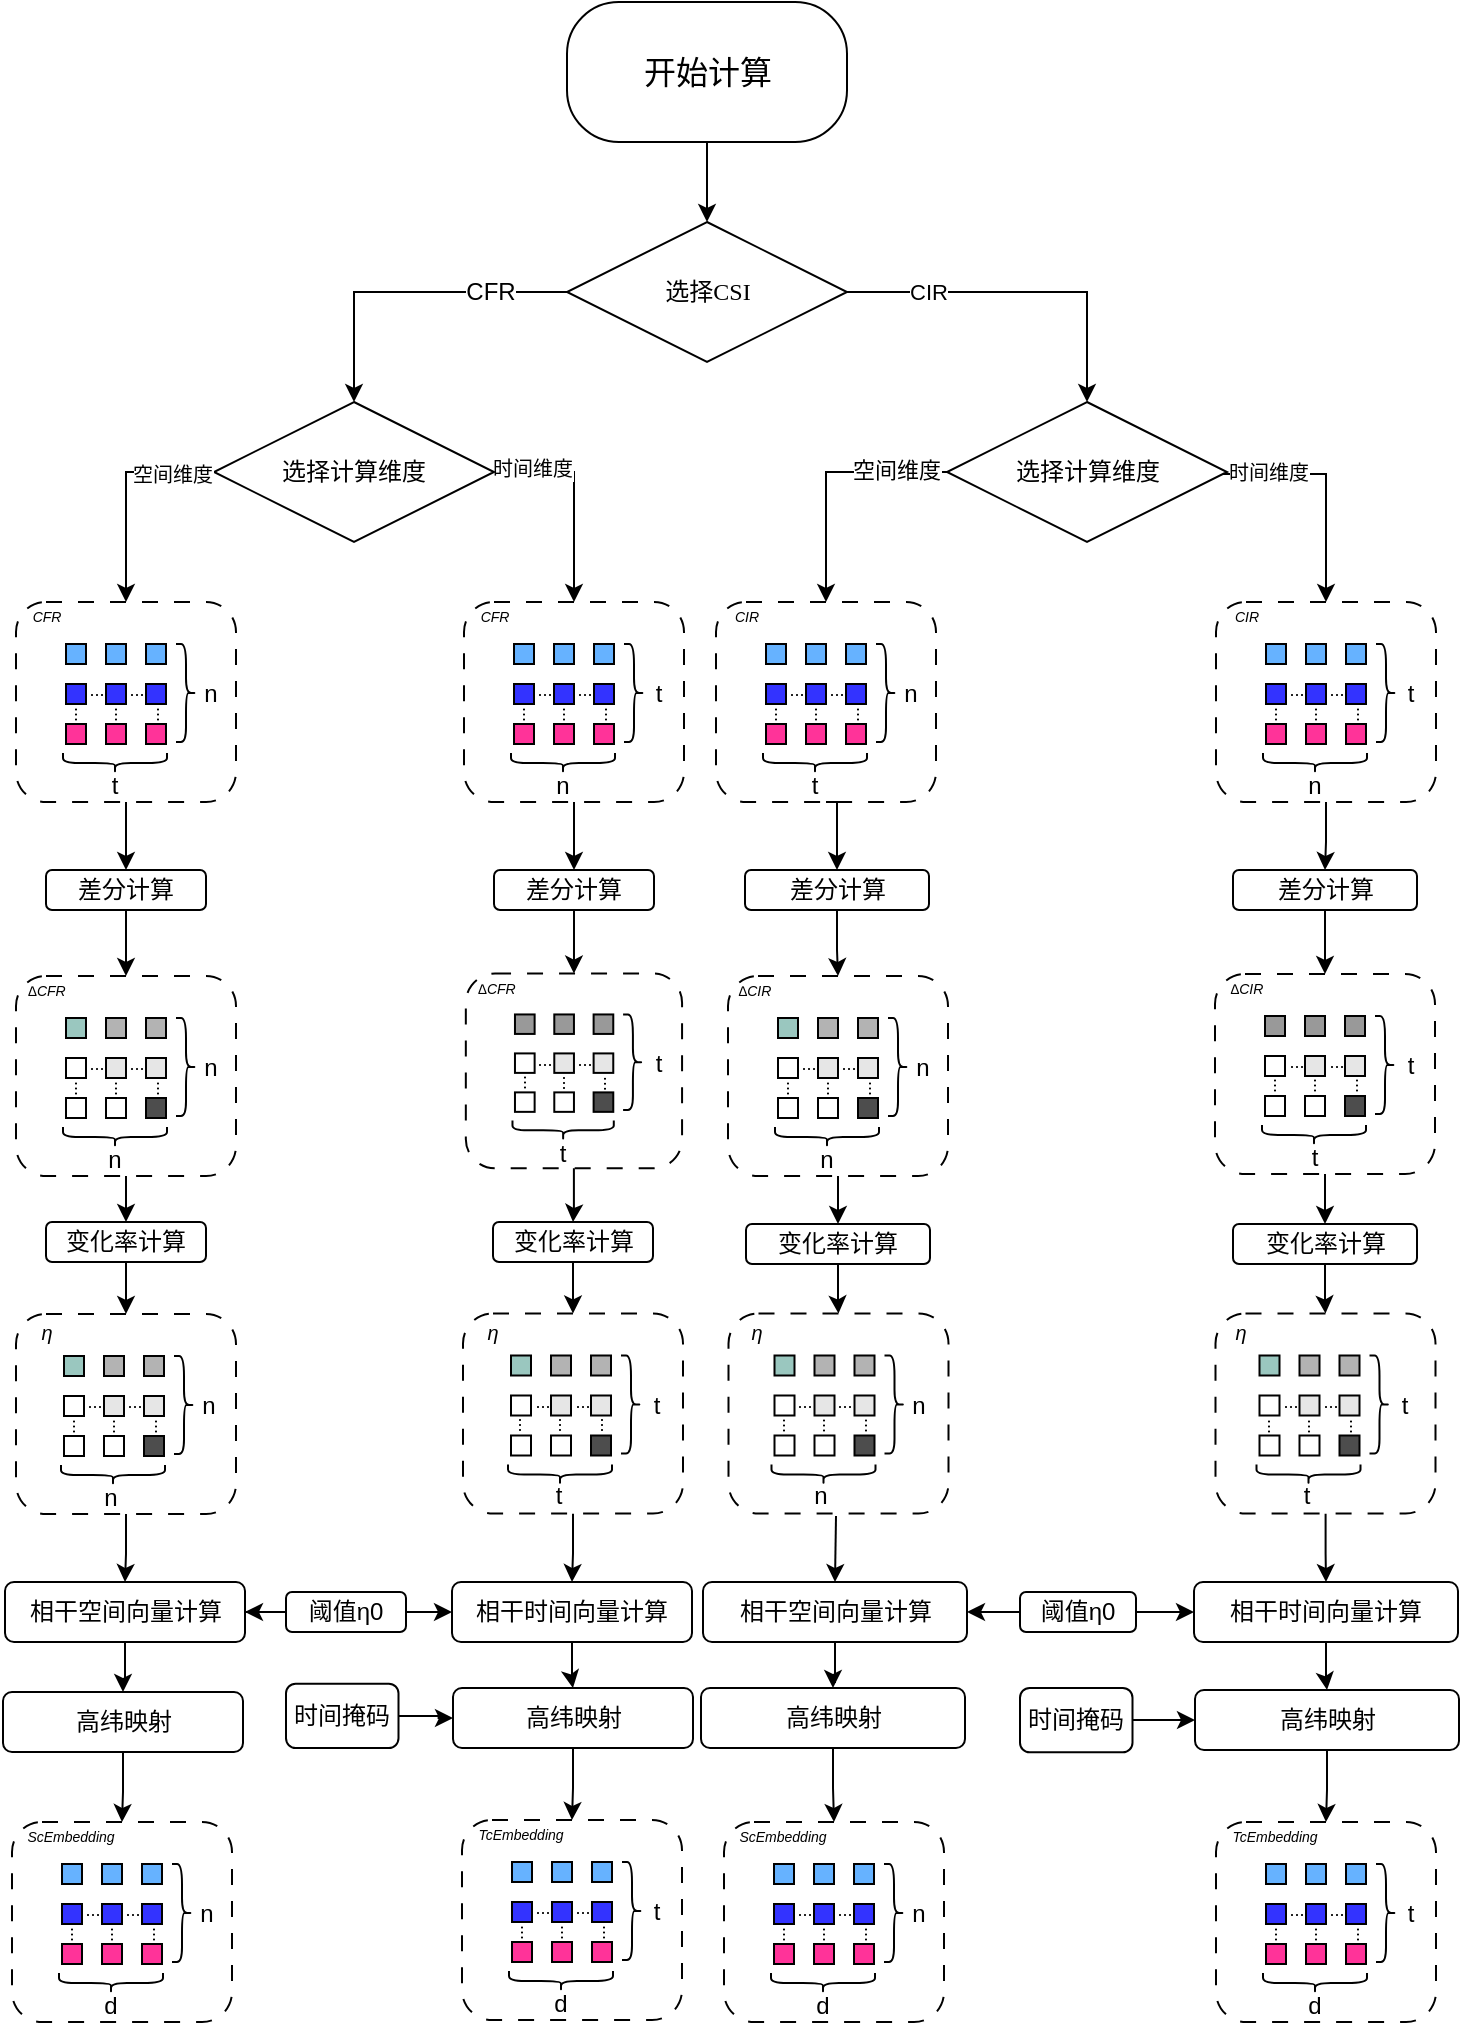 <mxfile version="26.2.13">
  <diagram name="第 1 页" id="lcU_2czYvteqV_V1nli0">
    <mxGraphModel dx="931" dy="654" grid="1" gridSize="10" guides="1" tooltips="1" connect="1" arrows="1" fold="1" page="1" pageScale="1" pageWidth="827" pageHeight="1169" background="none" math="1" shadow="0">
      <root>
        <mxCell id="0" />
        <mxCell id="1" parent="0" />
        <mxCell id="QaPNGxsfcrkvSJTf3kwv-590" style="edgeStyle=orthogonalEdgeStyle;rounded=0;orthogonalLoop=1;jettySize=auto;html=1;entryX=0.5;entryY=0;entryDx=0;entryDy=0;" parent="1" source="sYGuD6vxsQ6LPj47k9vJ-1" target="QaPNGxsfcrkvSJTf3kwv-21" edge="1">
          <mxGeometry relative="1" as="geometry" />
        </mxCell>
        <mxCell id="sYGuD6vxsQ6LPj47k9vJ-1" value="&lt;font style=&quot;font-size: 16px;&quot;&gt;开始计算&lt;/font&gt;" style="rounded=1;whiteSpace=wrap;html=1;shape=label;fontFamily=Times New Roman;arcSize=37;" parent="1" vertex="1">
          <mxGeometry x="340.5" y="50" width="140" height="70" as="geometry" />
        </mxCell>
        <mxCell id="QaPNGxsfcrkvSJTf3kwv-24" style="edgeStyle=orthogonalEdgeStyle;rounded=0;orthogonalLoop=1;jettySize=auto;html=1;entryX=0.5;entryY=0;entryDx=0;entryDy=0;exitX=1;exitY=0.5;exitDx=0;exitDy=0;" parent="1" source="QaPNGxsfcrkvSJTf3kwv-21" target="QaPNGxsfcrkvSJTf3kwv-41" edge="1">
          <mxGeometry relative="1" as="geometry">
            <mxPoint x="560" y="250" as="targetPoint" />
          </mxGeometry>
        </mxCell>
        <mxCell id="QaPNGxsfcrkvSJTf3kwv-43" value="CIR" style="edgeLabel;html=1;align=center;verticalAlign=middle;resizable=0;points=[];" parent="QaPNGxsfcrkvSJTf3kwv-24" vertex="1" connectable="0">
          <mxGeometry x="-0.719" y="-2" relative="1" as="geometry">
            <mxPoint x="16" y="-2" as="offset" />
          </mxGeometry>
        </mxCell>
        <mxCell id="QaPNGxsfcrkvSJTf3kwv-26" style="edgeStyle=orthogonalEdgeStyle;rounded=0;orthogonalLoop=1;jettySize=auto;html=1;entryX=0.5;entryY=0;entryDx=0;entryDy=0;exitX=0;exitY=0.5;exitDx=0;exitDy=0;" parent="1" source="QaPNGxsfcrkvSJTf3kwv-21" target="QaPNGxsfcrkvSJTf3kwv-29" edge="1">
          <mxGeometry relative="1" as="geometry">
            <mxPoint x="200" y="250" as="targetPoint" />
            <mxPoint x="330" y="175" as="sourcePoint" />
          </mxGeometry>
        </mxCell>
        <mxCell id="QaPNGxsfcrkvSJTf3kwv-28" value="&lt;font style=&quot;font-size: 12px;&quot;&gt;CFR&lt;/font&gt;" style="edgeLabel;html=1;align=center;verticalAlign=middle;resizable=0;points=[];" parent="QaPNGxsfcrkvSJTf3kwv-26" vertex="1" connectable="0">
          <mxGeometry x="-0.042" relative="1" as="geometry">
            <mxPoint x="39" as="offset" />
          </mxGeometry>
        </mxCell>
        <mxCell id="QaPNGxsfcrkvSJTf3kwv-21" value="选择CSI" style="rhombus;whiteSpace=wrap;html=1;fontFamily=Times New Roman;" parent="1" vertex="1">
          <mxGeometry x="340.5" y="160" width="140" height="70" as="geometry" />
        </mxCell>
        <mxCell id="QaPNGxsfcrkvSJTf3kwv-32" style="edgeStyle=orthogonalEdgeStyle;rounded=0;orthogonalLoop=1;jettySize=auto;html=1;entryX=0.5;entryY=0;entryDx=0;entryDy=0;exitX=1;exitY=0.5;exitDx=0;exitDy=0;" parent="1" source="QaPNGxsfcrkvSJTf3kwv-29" target="QaPNGxsfcrkvSJTf3kwv-78" edge="1">
          <mxGeometry relative="1" as="geometry">
            <mxPoint x="360" y="350" as="targetPoint" />
          </mxGeometry>
        </mxCell>
        <mxCell id="QaPNGxsfcrkvSJTf3kwv-33" value="&lt;font style=&quot;font-size: 10px;&quot;&gt;时间维度&lt;/font&gt;" style="edgeLabel;html=1;align=center;verticalAlign=middle;resizable=0;points=[];" parent="QaPNGxsfcrkvSJTf3kwv-32" vertex="1" connectable="0">
          <mxGeometry x="-0.638" y="2" relative="1" as="geometry">
            <mxPoint as="offset" />
          </mxGeometry>
        </mxCell>
        <mxCell id="QaPNGxsfcrkvSJTf3kwv-29" value="选择计算维度&lt;span style=&quot;color: rgba(0, 0, 0, 0); font-family: monospace; font-size: 0px; text-align: start; text-wrap-mode: nowrap;&quot;&gt;%3CmxGraphModel%3E%3Croot%3E%3CmxCell%20id%3D%220%22%2F%3E%3CmxCell%20id%3D%221%22%20parent%3D%220%22%2F%3E%3CmxCell%20id%3D%222%22%20value%3D%22%E9%80%89%E6%8B%A9CSI%22%20style%3D%22rhombus%3BwhiteSpace%3Dwrap%3Bhtml%3D1%3BfontFamily%3DTimes%20New%20Roman%3B%22%20vertex%3D%221%22%20parent%3D%221%22%3E%3CmxGeometry%20x%3D%22290%22%20y%3D%22350%22%20width%3D%22140%22%20height%3D%2270%22%20as%3D%22geometry%22%2F%3E%3C%2FmxCell%3E%3C%2Froot%3E%3C%2FmxGraphModel%3E&lt;/span&gt;" style="rhombus;whiteSpace=wrap;html=1;fontFamily=Times New Roman;" parent="1" vertex="1">
          <mxGeometry x="164" y="250" width="140" height="70" as="geometry" />
        </mxCell>
        <mxCell id="QaPNGxsfcrkvSJTf3kwv-37" style="edgeStyle=orthogonalEdgeStyle;rounded=0;orthogonalLoop=1;jettySize=auto;html=1;entryX=0.5;entryY=0;entryDx=0;entryDy=0;" parent="1" target="QaPNGxsfcrkvSJTf3kwv-379" edge="1">
          <mxGeometry relative="1" as="geometry">
            <mxPoint x="680" y="465" as="targetPoint" />
            <mxPoint x="580" y="285" as="sourcePoint" />
            <Array as="points">
              <mxPoint x="580" y="286" />
              <mxPoint x="720" y="286" />
              <mxPoint x="720" y="350" />
            </Array>
          </mxGeometry>
        </mxCell>
        <mxCell id="QaPNGxsfcrkvSJTf3kwv-38" value="&lt;font style=&quot;font-size: 10px;&quot;&gt;时间维度&lt;/font&gt;" style="edgeLabel;html=1;align=center;verticalAlign=middle;resizable=0;points=[];" parent="QaPNGxsfcrkvSJTf3kwv-37" vertex="1" connectable="0">
          <mxGeometry x="-0.638" y="2" relative="1" as="geometry">
            <mxPoint x="75" y="1" as="offset" />
          </mxGeometry>
        </mxCell>
        <mxCell id="QaPNGxsfcrkvSJTf3kwv-547" style="edgeStyle=orthogonalEdgeStyle;rounded=0;orthogonalLoop=1;jettySize=auto;html=1;entryX=0.5;entryY=0;entryDx=0;entryDy=0;exitX=0;exitY=0.5;exitDx=0;exitDy=0;" parent="1" source="QaPNGxsfcrkvSJTf3kwv-41" target="QaPNGxsfcrkvSJTf3kwv-358" edge="1">
          <mxGeometry relative="1" as="geometry" />
        </mxCell>
        <mxCell id="QaPNGxsfcrkvSJTf3kwv-591" value="空间维度" style="edgeLabel;html=1;align=center;verticalAlign=middle;resizable=0;points=[];" parent="QaPNGxsfcrkvSJTf3kwv-547" vertex="1" connectable="0">
          <mxGeometry x="-0.57" y="-1" relative="1" as="geometry">
            <mxPoint x="1" as="offset" />
          </mxGeometry>
        </mxCell>
        <mxCell id="QaPNGxsfcrkvSJTf3kwv-41" value="选择计算维度&lt;span style=&quot;color: rgba(0, 0, 0, 0); font-family: monospace; font-size: 0px; text-align: start; text-wrap-mode: nowrap;&quot;&gt;%3CmxGraphModel%3E%3Croot%3E%3CmxCell%20id%3D%220%22%2F%3E%3CmxCell%20id%3D%221%22%20parent%3D%220%22%2F%3E%3CmxCell%20id%3D%222%22%20value%3D%22%E9%80%89%E6%8B%A9CSI%22%20style%3D%22rhombus%3BwhiteSpace%3Dwrap%3Bhtml%3D1%3BfontFamily%3DTimes%20New%20Roman%3B%22%20vertex%3D%221%22%20parent%3D%221%22%3E%3CmxGeometry%20x%3D%22290%22%20y%3D%22350%22%20width%3D%22140%22%20height%3D%2270%22%20as%3D%22geometry%22%2F%3E%3C%2FmxCell%3E%3C%2Froot%3E%3C%2FmxGraphModel%3E&lt;/span&gt;" style="rhombus;whiteSpace=wrap;html=1;fontFamily=Times New Roman;" parent="1" vertex="1">
          <mxGeometry x="530.5" y="250" width="140" height="70" as="geometry" />
        </mxCell>
        <mxCell id="QaPNGxsfcrkvSJTf3kwv-67" value="" style="edgeStyle=orthogonalEdgeStyle;rounded=0;orthogonalLoop=1;jettySize=auto;html=1;entryX=0.5;entryY=0;entryDx=0;entryDy=0;exitX=0;exitY=0.5;exitDx=0;exitDy=0;" parent="1" source="QaPNGxsfcrkvSJTf3kwv-29" target="QaPNGxsfcrkvSJTf3kwv-63" edge="1">
          <mxGeometry relative="1" as="geometry">
            <mxPoint x="122" y="381" as="targetPoint" />
            <mxPoint x="170" y="285" as="sourcePoint" />
            <Array as="points" />
          </mxGeometry>
        </mxCell>
        <mxCell id="QaPNGxsfcrkvSJTf3kwv-68" value="&lt;font style=&quot;font-size: 10px;&quot;&gt;空间维度&lt;/font&gt;" style="edgeLabel;html=1;align=center;verticalAlign=middle;resizable=0;points=[];" parent="QaPNGxsfcrkvSJTf3kwv-67" vertex="1" connectable="0">
          <mxGeometry x="-0.606" y="1" relative="1" as="geometry">
            <mxPoint as="offset" />
          </mxGeometry>
        </mxCell>
        <mxCell id="QaPNGxsfcrkvSJTf3kwv-76" value="" style="group" parent="1" vertex="1" connectable="0">
          <mxGeometry x="60" y="341" width="117" height="116" as="geometry" />
        </mxCell>
        <mxCell id="QaPNGxsfcrkvSJTf3kwv-63" value="" style="rounded=1;whiteSpace=wrap;html=1;dashed=1;dashPattern=8 8;" parent="QaPNGxsfcrkvSJTf3kwv-76" vertex="1">
          <mxGeometry x="5" y="9" width="110" height="100" as="geometry" />
        </mxCell>
        <mxCell id="QaPNGxsfcrkvSJTf3kwv-44" value="" style="rounded=0;whiteSpace=wrap;html=1;fillColor=#66B2FF;" parent="QaPNGxsfcrkvSJTf3kwv-76" vertex="1">
          <mxGeometry x="30" y="30" width="10" height="10" as="geometry" />
        </mxCell>
        <mxCell id="QaPNGxsfcrkvSJTf3kwv-48" value="" style="rounded=0;whiteSpace=wrap;html=1;fillColor=#66B2FF;" parent="QaPNGxsfcrkvSJTf3kwv-76" vertex="1">
          <mxGeometry x="50" y="30" width="10" height="10" as="geometry" />
        </mxCell>
        <mxCell id="QaPNGxsfcrkvSJTf3kwv-49" value="" style="rounded=0;whiteSpace=wrap;html=1;fillColor=#66B2FF;" parent="QaPNGxsfcrkvSJTf3kwv-76" vertex="1">
          <mxGeometry x="70" y="30" width="10" height="10" as="geometry" />
        </mxCell>
        <mxCell id="QaPNGxsfcrkvSJTf3kwv-50" value="" style="rounded=0;whiteSpace=wrap;html=1;fillColor=#3333FF;" parent="QaPNGxsfcrkvSJTf3kwv-76" vertex="1">
          <mxGeometry x="30" y="50" width="10" height="10" as="geometry" />
        </mxCell>
        <mxCell id="QaPNGxsfcrkvSJTf3kwv-51" value="" style="rounded=0;whiteSpace=wrap;html=1;fillColor=#3333FF;" parent="QaPNGxsfcrkvSJTf3kwv-76" vertex="1">
          <mxGeometry x="50" y="50" width="10" height="10" as="geometry" />
        </mxCell>
        <mxCell id="QaPNGxsfcrkvSJTf3kwv-52" value="" style="rounded=0;whiteSpace=wrap;html=1;fillColor=#3333FF;" parent="QaPNGxsfcrkvSJTf3kwv-76" vertex="1">
          <mxGeometry x="70" y="50" width="10" height="10" as="geometry" />
        </mxCell>
        <mxCell id="QaPNGxsfcrkvSJTf3kwv-53" value="" style="rounded=0;whiteSpace=wrap;html=1;fillColor=#FF3399;" parent="QaPNGxsfcrkvSJTf3kwv-76" vertex="1">
          <mxGeometry x="30" y="70" width="10" height="10" as="geometry" />
        </mxCell>
        <mxCell id="QaPNGxsfcrkvSJTf3kwv-54" value="" style="rounded=0;whiteSpace=wrap;html=1;fillColor=#FF3399;" parent="QaPNGxsfcrkvSJTf3kwv-76" vertex="1">
          <mxGeometry x="50" y="70" width="10" height="10" as="geometry" />
        </mxCell>
        <mxCell id="QaPNGxsfcrkvSJTf3kwv-55" value="" style="rounded=0;whiteSpace=wrap;html=1;fillColor=#FF3399;" parent="QaPNGxsfcrkvSJTf3kwv-76" vertex="1">
          <mxGeometry x="70" y="70" width="10" height="10" as="geometry" />
        </mxCell>
        <mxCell id="QaPNGxsfcrkvSJTf3kwv-57" value="&lt;font style=&quot;font-size: 9px;&quot;&gt;...&lt;/font&gt;" style="text;html=1;align=center;verticalAlign=middle;whiteSpace=wrap;rounded=0;" parent="QaPNGxsfcrkvSJTf3kwv-76" vertex="1">
          <mxGeometry x="38" y="52" width="15" as="geometry" />
        </mxCell>
        <mxCell id="QaPNGxsfcrkvSJTf3kwv-58" value="&lt;font style=&quot;font-size: 9px;&quot;&gt;...&lt;/font&gt;" style="text;html=1;align=center;verticalAlign=middle;whiteSpace=wrap;rounded=0;" parent="QaPNGxsfcrkvSJTf3kwv-76" vertex="1">
          <mxGeometry x="58" y="52" width="15" as="geometry" />
        </mxCell>
        <mxCell id="QaPNGxsfcrkvSJTf3kwv-59" value="&lt;font style=&quot;font-size: 9px;&quot;&gt;...&lt;/font&gt;" style="text;html=1;align=center;verticalAlign=middle;whiteSpace=wrap;rounded=0;rotation=90;" parent="QaPNGxsfcrkvSJTf3kwv-76" vertex="1">
          <mxGeometry x="72" y="65" width="15" as="geometry" />
        </mxCell>
        <mxCell id="QaPNGxsfcrkvSJTf3kwv-61" value="&lt;font style=&quot;font-size: 9px;&quot;&gt;...&lt;/font&gt;" style="text;html=1;align=center;verticalAlign=middle;whiteSpace=wrap;rounded=0;rotation=90;" parent="QaPNGxsfcrkvSJTf3kwv-76" vertex="1">
          <mxGeometry x="51" y="65" width="15" as="geometry" />
        </mxCell>
        <mxCell id="QaPNGxsfcrkvSJTf3kwv-62" value="&lt;font style=&quot;font-size: 9px;&quot;&gt;...&lt;/font&gt;" style="text;html=1;align=center;verticalAlign=middle;whiteSpace=wrap;rounded=0;rotation=90;" parent="QaPNGxsfcrkvSJTf3kwv-76" vertex="1">
          <mxGeometry x="31" y="65" width="15" as="geometry" />
        </mxCell>
        <mxCell id="QaPNGxsfcrkvSJTf3kwv-64" value="&lt;font style=&quot;font-size: 7px;&quot;&gt;&lt;i&gt;CFR&lt;/i&gt;&lt;/font&gt;" style="text;html=1;align=center;verticalAlign=middle;resizable=0;points=[];autosize=1;strokeColor=none;fillColor=none;" parent="QaPNGxsfcrkvSJTf3kwv-76" vertex="1">
          <mxGeometry width="40" height="30" as="geometry" />
        </mxCell>
        <mxCell id="QaPNGxsfcrkvSJTf3kwv-69" value="" style="shape=curlyBracket;whiteSpace=wrap;html=1;rounded=1;flipH=1;labelPosition=right;verticalLabelPosition=middle;align=left;verticalAlign=middle;" parent="QaPNGxsfcrkvSJTf3kwv-76" vertex="1">
          <mxGeometry x="85" y="30" width="10" height="49" as="geometry" />
        </mxCell>
        <mxCell id="QaPNGxsfcrkvSJTf3kwv-70" value="" style="shape=curlyBracket;whiteSpace=wrap;html=1;rounded=1;flipH=1;labelPosition=right;verticalLabelPosition=middle;align=left;verticalAlign=middle;rotation=90;size=0.5;" parent="QaPNGxsfcrkvSJTf3kwv-76" vertex="1">
          <mxGeometry x="49.5" y="63.5" width="10" height="52" as="geometry" />
        </mxCell>
        <mxCell id="QaPNGxsfcrkvSJTf3kwv-74" value="n" style="text;html=1;align=center;verticalAlign=middle;resizable=0;points=[];autosize=1;strokeColor=none;fillColor=none;" parent="QaPNGxsfcrkvSJTf3kwv-76" vertex="1">
          <mxGeometry x="87" y="40" width="30" height="30" as="geometry" />
        </mxCell>
        <mxCell id="QaPNGxsfcrkvSJTf3kwv-75" value="t" style="text;html=1;align=center;verticalAlign=middle;resizable=0;points=[];autosize=1;strokeColor=none;fillColor=none;" parent="QaPNGxsfcrkvSJTf3kwv-76" vertex="1">
          <mxGeometry x="39" y="86" width="30" height="30" as="geometry" />
        </mxCell>
        <mxCell id="QaPNGxsfcrkvSJTf3kwv-77" value="" style="group" parent="1" vertex="1" connectable="0">
          <mxGeometry x="284" y="341" width="117" height="116" as="geometry" />
        </mxCell>
        <mxCell id="QaPNGxsfcrkvSJTf3kwv-78" value="" style="rounded=1;whiteSpace=wrap;html=1;dashed=1;dashPattern=8 8;" parent="QaPNGxsfcrkvSJTf3kwv-77" vertex="1">
          <mxGeometry x="5" y="9" width="110" height="100" as="geometry" />
        </mxCell>
        <mxCell id="QaPNGxsfcrkvSJTf3kwv-79" value="" style="rounded=0;whiteSpace=wrap;html=1;fillColor=#66B2FF;" parent="QaPNGxsfcrkvSJTf3kwv-77" vertex="1">
          <mxGeometry x="30" y="30" width="10" height="10" as="geometry" />
        </mxCell>
        <mxCell id="QaPNGxsfcrkvSJTf3kwv-80" value="" style="rounded=0;whiteSpace=wrap;html=1;fillColor=#66B2FF;" parent="QaPNGxsfcrkvSJTf3kwv-77" vertex="1">
          <mxGeometry x="50" y="30" width="10" height="10" as="geometry" />
        </mxCell>
        <mxCell id="QaPNGxsfcrkvSJTf3kwv-81" value="" style="rounded=0;whiteSpace=wrap;html=1;fillColor=#66B2FF;" parent="QaPNGxsfcrkvSJTf3kwv-77" vertex="1">
          <mxGeometry x="70" y="30" width="10" height="10" as="geometry" />
        </mxCell>
        <mxCell id="QaPNGxsfcrkvSJTf3kwv-82" value="" style="rounded=0;whiteSpace=wrap;html=1;fillColor=#3333FF;" parent="QaPNGxsfcrkvSJTf3kwv-77" vertex="1">
          <mxGeometry x="30" y="50" width="10" height="10" as="geometry" />
        </mxCell>
        <mxCell id="QaPNGxsfcrkvSJTf3kwv-83" value="" style="rounded=0;whiteSpace=wrap;html=1;fillColor=#3333FF;" parent="QaPNGxsfcrkvSJTf3kwv-77" vertex="1">
          <mxGeometry x="50" y="50" width="10" height="10" as="geometry" />
        </mxCell>
        <mxCell id="QaPNGxsfcrkvSJTf3kwv-84" value="" style="rounded=0;whiteSpace=wrap;html=1;fillColor=#3333FF;" parent="QaPNGxsfcrkvSJTf3kwv-77" vertex="1">
          <mxGeometry x="70" y="50" width="10" height="10" as="geometry" />
        </mxCell>
        <mxCell id="QaPNGxsfcrkvSJTf3kwv-85" value="" style="rounded=0;whiteSpace=wrap;html=1;fillColor=#FF3399;" parent="QaPNGxsfcrkvSJTf3kwv-77" vertex="1">
          <mxGeometry x="30" y="70" width="10" height="10" as="geometry" />
        </mxCell>
        <mxCell id="QaPNGxsfcrkvSJTf3kwv-86" value="" style="rounded=0;whiteSpace=wrap;html=1;fillColor=#FF3399;" parent="QaPNGxsfcrkvSJTf3kwv-77" vertex="1">
          <mxGeometry x="50" y="70" width="10" height="10" as="geometry" />
        </mxCell>
        <mxCell id="QaPNGxsfcrkvSJTf3kwv-87" value="" style="rounded=0;whiteSpace=wrap;html=1;fillColor=#FF3399;" parent="QaPNGxsfcrkvSJTf3kwv-77" vertex="1">
          <mxGeometry x="70" y="70" width="10" height="10" as="geometry" />
        </mxCell>
        <mxCell id="QaPNGxsfcrkvSJTf3kwv-88" value="&lt;font style=&quot;font-size: 9px;&quot;&gt;...&lt;/font&gt;" style="text;html=1;align=center;verticalAlign=middle;whiteSpace=wrap;rounded=0;" parent="QaPNGxsfcrkvSJTf3kwv-77" vertex="1">
          <mxGeometry x="38" y="52" width="15" as="geometry" />
        </mxCell>
        <mxCell id="QaPNGxsfcrkvSJTf3kwv-89" value="&lt;font style=&quot;font-size: 9px;&quot;&gt;...&lt;/font&gt;" style="text;html=1;align=center;verticalAlign=middle;whiteSpace=wrap;rounded=0;" parent="QaPNGxsfcrkvSJTf3kwv-77" vertex="1">
          <mxGeometry x="58" y="52" width="15" as="geometry" />
        </mxCell>
        <mxCell id="QaPNGxsfcrkvSJTf3kwv-90" value="&lt;font style=&quot;font-size: 9px;&quot;&gt;...&lt;/font&gt;" style="text;html=1;align=center;verticalAlign=middle;whiteSpace=wrap;rounded=0;rotation=90;" parent="QaPNGxsfcrkvSJTf3kwv-77" vertex="1">
          <mxGeometry x="72" y="65" width="15" as="geometry" />
        </mxCell>
        <mxCell id="QaPNGxsfcrkvSJTf3kwv-91" value="&lt;font style=&quot;font-size: 9px;&quot;&gt;...&lt;/font&gt;" style="text;html=1;align=center;verticalAlign=middle;whiteSpace=wrap;rounded=0;rotation=90;" parent="QaPNGxsfcrkvSJTf3kwv-77" vertex="1">
          <mxGeometry x="51" y="65" width="15" as="geometry" />
        </mxCell>
        <mxCell id="QaPNGxsfcrkvSJTf3kwv-92" value="&lt;font style=&quot;font-size: 9px;&quot;&gt;...&lt;/font&gt;" style="text;html=1;align=center;verticalAlign=middle;whiteSpace=wrap;rounded=0;rotation=90;" parent="QaPNGxsfcrkvSJTf3kwv-77" vertex="1">
          <mxGeometry x="31" y="65" width="15" as="geometry" />
        </mxCell>
        <mxCell id="QaPNGxsfcrkvSJTf3kwv-93" value="&lt;font style=&quot;font-size: 7px;&quot;&gt;&lt;i&gt;CFR&lt;/i&gt;&lt;/font&gt;" style="text;html=1;align=center;verticalAlign=middle;resizable=0;points=[];autosize=1;strokeColor=none;fillColor=none;" parent="QaPNGxsfcrkvSJTf3kwv-77" vertex="1">
          <mxGeometry width="40" height="30" as="geometry" />
        </mxCell>
        <mxCell id="QaPNGxsfcrkvSJTf3kwv-94" value="" style="shape=curlyBracket;whiteSpace=wrap;html=1;rounded=1;flipH=1;labelPosition=right;verticalLabelPosition=middle;align=left;verticalAlign=middle;" parent="QaPNGxsfcrkvSJTf3kwv-77" vertex="1">
          <mxGeometry x="85" y="30" width="10" height="49" as="geometry" />
        </mxCell>
        <mxCell id="QaPNGxsfcrkvSJTf3kwv-95" value="" style="shape=curlyBracket;whiteSpace=wrap;html=1;rounded=1;flipH=1;labelPosition=right;verticalLabelPosition=middle;align=left;verticalAlign=middle;rotation=90;size=0.5;" parent="QaPNGxsfcrkvSJTf3kwv-77" vertex="1">
          <mxGeometry x="49.5" y="63.5" width="10" height="52" as="geometry" />
        </mxCell>
        <mxCell id="QaPNGxsfcrkvSJTf3kwv-96" value="t" style="text;html=1;align=center;verticalAlign=middle;resizable=0;points=[];autosize=1;strokeColor=none;fillColor=none;" parent="QaPNGxsfcrkvSJTf3kwv-77" vertex="1">
          <mxGeometry x="87" y="40" width="30" height="30" as="geometry" />
        </mxCell>
        <mxCell id="QaPNGxsfcrkvSJTf3kwv-97" value="n" style="text;html=1;align=center;verticalAlign=middle;resizable=0;points=[];autosize=1;strokeColor=none;fillColor=none;" parent="QaPNGxsfcrkvSJTf3kwv-77" vertex="1">
          <mxGeometry x="39" y="86" width="30" height="30" as="geometry" />
        </mxCell>
        <mxCell id="QaPNGxsfcrkvSJTf3kwv-102" value="" style="group" parent="1" vertex="1" connectable="0">
          <mxGeometry x="60" y="528" width="117" height="116" as="geometry" />
        </mxCell>
        <mxCell id="QaPNGxsfcrkvSJTf3kwv-103" value="" style="rounded=1;whiteSpace=wrap;html=1;dashed=1;dashPattern=8 8;" parent="QaPNGxsfcrkvSJTf3kwv-102" vertex="1">
          <mxGeometry x="5" y="9" width="110" height="100" as="geometry" />
        </mxCell>
        <mxCell id="QaPNGxsfcrkvSJTf3kwv-104" value="" style="rounded=0;whiteSpace=wrap;html=1;fillColor=#9AC7BF;" parent="QaPNGxsfcrkvSJTf3kwv-102" vertex="1">
          <mxGeometry x="30" y="30" width="10" height="10" as="geometry" />
        </mxCell>
        <mxCell id="QaPNGxsfcrkvSJTf3kwv-105" value="" style="rounded=0;whiteSpace=wrap;html=1;fillColor=#B3B3B3;" parent="QaPNGxsfcrkvSJTf3kwv-102" vertex="1">
          <mxGeometry x="50" y="30" width="10" height="10" as="geometry" />
        </mxCell>
        <mxCell id="QaPNGxsfcrkvSJTf3kwv-106" value="" style="rounded=0;whiteSpace=wrap;html=1;fillColor=#B3B3B3;" parent="QaPNGxsfcrkvSJTf3kwv-102" vertex="1">
          <mxGeometry x="70" y="30" width="10" height="10" as="geometry" />
        </mxCell>
        <mxCell id="QaPNGxsfcrkvSJTf3kwv-107" value="" style="rounded=0;whiteSpace=wrap;html=1;fillColor=#FFFFFF;" parent="QaPNGxsfcrkvSJTf3kwv-102" vertex="1">
          <mxGeometry x="30" y="50" width="10" height="10" as="geometry" />
        </mxCell>
        <mxCell id="QaPNGxsfcrkvSJTf3kwv-108" value="" style="rounded=0;whiteSpace=wrap;html=1;fillColor=#E6E6E6;" parent="QaPNGxsfcrkvSJTf3kwv-102" vertex="1">
          <mxGeometry x="50" y="50" width="10" height="10" as="geometry" />
        </mxCell>
        <mxCell id="QaPNGxsfcrkvSJTf3kwv-109" value="" style="rounded=0;whiteSpace=wrap;html=1;fillColor=#E6E6E6;" parent="QaPNGxsfcrkvSJTf3kwv-102" vertex="1">
          <mxGeometry x="70" y="50" width="10" height="10" as="geometry" />
        </mxCell>
        <mxCell id="QaPNGxsfcrkvSJTf3kwv-110" value="" style="rounded=0;whiteSpace=wrap;html=1;fillColor=#FFFFFF;" parent="QaPNGxsfcrkvSJTf3kwv-102" vertex="1">
          <mxGeometry x="30" y="70" width="10" height="10" as="geometry" />
        </mxCell>
        <mxCell id="QaPNGxsfcrkvSJTf3kwv-111" value="" style="rounded=0;whiteSpace=wrap;html=1;fillColor=#FFFFFF;" parent="QaPNGxsfcrkvSJTf3kwv-102" vertex="1">
          <mxGeometry x="50" y="70" width="10" height="10" as="geometry" />
        </mxCell>
        <mxCell id="QaPNGxsfcrkvSJTf3kwv-112" value="" style="rounded=0;whiteSpace=wrap;html=1;fillColor=#4D4D4D;" parent="QaPNGxsfcrkvSJTf3kwv-102" vertex="1">
          <mxGeometry x="70" y="70" width="10" height="10" as="geometry" />
        </mxCell>
        <mxCell id="QaPNGxsfcrkvSJTf3kwv-113" value="&lt;font style=&quot;font-size: 9px;&quot;&gt;...&lt;/font&gt;" style="text;html=1;align=center;verticalAlign=middle;whiteSpace=wrap;rounded=0;" parent="QaPNGxsfcrkvSJTf3kwv-102" vertex="1">
          <mxGeometry x="38" y="52" width="15" as="geometry" />
        </mxCell>
        <mxCell id="QaPNGxsfcrkvSJTf3kwv-114" value="&lt;font style=&quot;font-size: 9px;&quot;&gt;...&lt;/font&gt;" style="text;html=1;align=center;verticalAlign=middle;whiteSpace=wrap;rounded=0;" parent="QaPNGxsfcrkvSJTf3kwv-102" vertex="1">
          <mxGeometry x="58" y="52" width="15" as="geometry" />
        </mxCell>
        <mxCell id="QaPNGxsfcrkvSJTf3kwv-115" value="&lt;font style=&quot;font-size: 9px;&quot;&gt;...&lt;/font&gt;" style="text;html=1;align=center;verticalAlign=middle;whiteSpace=wrap;rounded=0;rotation=90;" parent="QaPNGxsfcrkvSJTf3kwv-102" vertex="1">
          <mxGeometry x="72" y="65" width="15" as="geometry" />
        </mxCell>
        <mxCell id="QaPNGxsfcrkvSJTf3kwv-116" value="&lt;font style=&quot;font-size: 9px;&quot;&gt;...&lt;/font&gt;" style="text;html=1;align=center;verticalAlign=middle;whiteSpace=wrap;rounded=0;rotation=90;" parent="QaPNGxsfcrkvSJTf3kwv-102" vertex="1">
          <mxGeometry x="51" y="65" width="15" as="geometry" />
        </mxCell>
        <mxCell id="QaPNGxsfcrkvSJTf3kwv-117" value="&lt;font style=&quot;font-size: 9px;&quot;&gt;...&lt;/font&gt;" style="text;html=1;align=center;verticalAlign=middle;whiteSpace=wrap;rounded=0;rotation=90;" parent="QaPNGxsfcrkvSJTf3kwv-102" vertex="1">
          <mxGeometry x="31" y="65" width="15" as="geometry" />
        </mxCell>
        <mxCell id="QaPNGxsfcrkvSJTf3kwv-118" value="&lt;i style=&quot;font-size: 7px;&quot;&gt;∆CFR&lt;/i&gt;" style="text;html=1;align=center;verticalAlign=middle;resizable=0;points=[];autosize=1;strokeColor=none;fillColor=none;" parent="QaPNGxsfcrkvSJTf3kwv-102" vertex="1">
          <mxGeometry width="40" height="30" as="geometry" />
        </mxCell>
        <mxCell id="QaPNGxsfcrkvSJTf3kwv-119" value="" style="shape=curlyBracket;whiteSpace=wrap;html=1;rounded=1;flipH=1;labelPosition=right;verticalLabelPosition=middle;align=left;verticalAlign=middle;" parent="QaPNGxsfcrkvSJTf3kwv-102" vertex="1">
          <mxGeometry x="85" y="30" width="10" height="49" as="geometry" />
        </mxCell>
        <mxCell id="QaPNGxsfcrkvSJTf3kwv-120" value="" style="shape=curlyBracket;whiteSpace=wrap;html=1;rounded=1;flipH=1;labelPosition=right;verticalLabelPosition=middle;align=left;verticalAlign=middle;rotation=90;size=0.5;" parent="QaPNGxsfcrkvSJTf3kwv-102" vertex="1">
          <mxGeometry x="49.5" y="63.5" width="10" height="52" as="geometry" />
        </mxCell>
        <mxCell id="QaPNGxsfcrkvSJTf3kwv-121" value="n" style="text;html=1;align=center;verticalAlign=middle;resizable=0;points=[];autosize=1;strokeColor=none;fillColor=none;" parent="QaPNGxsfcrkvSJTf3kwv-102" vertex="1">
          <mxGeometry x="87" y="40" width="30" height="30" as="geometry" />
        </mxCell>
        <mxCell id="QaPNGxsfcrkvSJTf3kwv-123" value="n" style="text;html=1;align=center;verticalAlign=middle;resizable=0;points=[];autosize=1;strokeColor=none;fillColor=none;" parent="QaPNGxsfcrkvSJTf3kwv-102" vertex="1">
          <mxGeometry x="39" y="86" width="30" height="30" as="geometry" />
        </mxCell>
        <mxCell id="QaPNGxsfcrkvSJTf3kwv-99" style="edgeStyle=orthogonalEdgeStyle;rounded=0;orthogonalLoop=1;jettySize=auto;html=1;entryX=0.5;entryY=0;entryDx=0;entryDy=0;exitX=0.5;exitY=1;exitDx=0;exitDy=0;" parent="1" source="QaPNGxsfcrkvSJTf3kwv-63" target="QaPNGxsfcrkvSJTf3kwv-125" edge="1">
          <mxGeometry relative="1" as="geometry">
            <mxPoint x="114" y="520" as="targetPoint" />
          </mxGeometry>
        </mxCell>
        <mxCell id="QaPNGxsfcrkvSJTf3kwv-126" style="edgeStyle=orthogonalEdgeStyle;rounded=0;orthogonalLoop=1;jettySize=auto;html=1;entryX=0.5;entryY=0;entryDx=0;entryDy=0;" parent="1" source="QaPNGxsfcrkvSJTf3kwv-125" target="QaPNGxsfcrkvSJTf3kwv-103" edge="1">
          <mxGeometry relative="1" as="geometry" />
        </mxCell>
        <mxCell id="QaPNGxsfcrkvSJTf3kwv-125" value="差分计算" style="rounded=1;whiteSpace=wrap;html=1;" parent="1" vertex="1">
          <mxGeometry x="80" y="484" width="80" height="20" as="geometry" />
        </mxCell>
        <mxCell id="QaPNGxsfcrkvSJTf3kwv-151" style="edgeStyle=orthogonalEdgeStyle;rounded=0;orthogonalLoop=1;jettySize=auto;html=1;entryX=0.5;entryY=0;entryDx=0;entryDy=0;" parent="1" source="QaPNGxsfcrkvSJTf3kwv-127" target="QaPNGxsfcrkvSJTf3kwv-130" edge="1">
          <mxGeometry relative="1" as="geometry" />
        </mxCell>
        <mxCell id="QaPNGxsfcrkvSJTf3kwv-127" value="差分计算" style="rounded=1;whiteSpace=wrap;html=1;" parent="1" vertex="1">
          <mxGeometry x="304" y="484" width="80" height="20" as="geometry" />
        </mxCell>
        <mxCell id="QaPNGxsfcrkvSJTf3kwv-129" value="" style="group" parent="1" vertex="1" connectable="0">
          <mxGeometry x="285" y="527" width="115" height="113" as="geometry" />
        </mxCell>
        <mxCell id="QaPNGxsfcrkvSJTf3kwv-130" value="" style="rounded=1;whiteSpace=wrap;html=1;dashed=1;dashPattern=8 8;" parent="QaPNGxsfcrkvSJTf3kwv-129" vertex="1">
          <mxGeometry x="4.915" y="8.767" width="108.12" height="97.414" as="geometry" />
        </mxCell>
        <mxCell id="QaPNGxsfcrkvSJTf3kwv-131" value="" style="rounded=0;whiteSpace=wrap;html=1;fillColor=#999999;" parent="QaPNGxsfcrkvSJTf3kwv-129" vertex="1">
          <mxGeometry x="29.487" y="29.224" width="9.829" height="9.741" as="geometry" />
        </mxCell>
        <mxCell id="QaPNGxsfcrkvSJTf3kwv-132" value="" style="rounded=0;whiteSpace=wrap;html=1;fillColor=#999999;" parent="QaPNGxsfcrkvSJTf3kwv-129" vertex="1">
          <mxGeometry x="49.145" y="29.224" width="9.829" height="9.741" as="geometry" />
        </mxCell>
        <mxCell id="QaPNGxsfcrkvSJTf3kwv-133" value="" style="rounded=0;whiteSpace=wrap;html=1;fillColor=#999999;" parent="QaPNGxsfcrkvSJTf3kwv-129" vertex="1">
          <mxGeometry x="68.803" y="29.224" width="9.829" height="9.741" as="geometry" />
        </mxCell>
        <mxCell id="QaPNGxsfcrkvSJTf3kwv-134" value="" style="rounded=0;whiteSpace=wrap;html=1;fillColor=#FFFFFF;" parent="QaPNGxsfcrkvSJTf3kwv-129" vertex="1">
          <mxGeometry x="29.487" y="48.707" width="9.829" height="9.741" as="geometry" />
        </mxCell>
        <mxCell id="QaPNGxsfcrkvSJTf3kwv-135" value="" style="rounded=0;whiteSpace=wrap;html=1;fillColor=#E6E6E6;" parent="QaPNGxsfcrkvSJTf3kwv-129" vertex="1">
          <mxGeometry x="49.145" y="48.707" width="9.829" height="9.741" as="geometry" />
        </mxCell>
        <mxCell id="QaPNGxsfcrkvSJTf3kwv-136" value="" style="rounded=0;whiteSpace=wrap;html=1;fillColor=#E6E6E6;gradientColor=none;" parent="QaPNGxsfcrkvSJTf3kwv-129" vertex="1">
          <mxGeometry x="68.803" y="48.707" width="9.829" height="9.741" as="geometry" />
        </mxCell>
        <mxCell id="QaPNGxsfcrkvSJTf3kwv-137" value="" style="rounded=0;whiteSpace=wrap;html=1;fillColor=#FFFFFF;" parent="QaPNGxsfcrkvSJTf3kwv-129" vertex="1">
          <mxGeometry x="29.487" y="68.19" width="9.829" height="9.741" as="geometry" />
        </mxCell>
        <mxCell id="QaPNGxsfcrkvSJTf3kwv-138" value="" style="rounded=0;whiteSpace=wrap;html=1;fillColor=#FFFFFF;" parent="QaPNGxsfcrkvSJTf3kwv-129" vertex="1">
          <mxGeometry x="49.145" y="68.19" width="9.829" height="9.741" as="geometry" />
        </mxCell>
        <mxCell id="QaPNGxsfcrkvSJTf3kwv-139" value="" style="rounded=0;whiteSpace=wrap;html=1;fillColor=#4D4D4D;" parent="QaPNGxsfcrkvSJTf3kwv-129" vertex="1">
          <mxGeometry x="68.803" y="68.19" width="9.829" height="9.741" as="geometry" />
        </mxCell>
        <mxCell id="QaPNGxsfcrkvSJTf3kwv-140" value="&lt;font style=&quot;font-size: 9px;&quot;&gt;...&lt;/font&gt;" style="text;html=1;align=center;verticalAlign=middle;whiteSpace=wrap;rounded=0;" parent="QaPNGxsfcrkvSJTf3kwv-129" vertex="1">
          <mxGeometry x="37.35" y="50.655" width="14.744" as="geometry" />
        </mxCell>
        <mxCell id="QaPNGxsfcrkvSJTf3kwv-141" value="&lt;font style=&quot;font-size: 9px;&quot;&gt;...&lt;/font&gt;" style="text;html=1;align=center;verticalAlign=middle;whiteSpace=wrap;rounded=0;" parent="QaPNGxsfcrkvSJTf3kwv-129" vertex="1">
          <mxGeometry x="57.009" y="50.655" width="14.744" as="geometry" />
        </mxCell>
        <mxCell id="QaPNGxsfcrkvSJTf3kwv-142" value="&lt;font style=&quot;font-size: 9px;&quot;&gt;...&lt;/font&gt;" style="text;html=1;align=center;verticalAlign=middle;whiteSpace=wrap;rounded=0;rotation=90;" parent="QaPNGxsfcrkvSJTf3kwv-129" vertex="1">
          <mxGeometry x="70.769" y="63.319" width="14.744" as="geometry" />
        </mxCell>
        <mxCell id="QaPNGxsfcrkvSJTf3kwv-143" value="&lt;font style=&quot;font-size: 9px;&quot;&gt;...&lt;/font&gt;" style="text;html=1;align=center;verticalAlign=middle;whiteSpace=wrap;rounded=0;rotation=90;" parent="QaPNGxsfcrkvSJTf3kwv-129" vertex="1">
          <mxGeometry x="50.128" y="63.319" width="14.744" as="geometry" />
        </mxCell>
        <mxCell id="QaPNGxsfcrkvSJTf3kwv-144" value="&lt;font style=&quot;font-size: 9px;&quot;&gt;...&lt;/font&gt;" style="text;html=1;align=center;verticalAlign=middle;whiteSpace=wrap;rounded=0;rotation=90;" parent="QaPNGxsfcrkvSJTf3kwv-129" vertex="1">
          <mxGeometry x="30.47" y="63.319" width="14.744" as="geometry" />
        </mxCell>
        <mxCell id="QaPNGxsfcrkvSJTf3kwv-145" value="&lt;font style=&quot;font-size: 7px;&quot;&gt;&lt;i&gt;∆CFR&lt;/i&gt;&lt;/font&gt;" style="text;html=1;align=center;verticalAlign=middle;resizable=0;points=[];autosize=1;strokeColor=none;fillColor=none;" parent="QaPNGxsfcrkvSJTf3kwv-129" vertex="1">
          <mxGeometry width="40" height="30" as="geometry" />
        </mxCell>
        <mxCell id="QaPNGxsfcrkvSJTf3kwv-146" value="" style="shape=curlyBracket;whiteSpace=wrap;html=1;rounded=1;flipH=1;labelPosition=right;verticalLabelPosition=middle;align=left;verticalAlign=middle;" parent="QaPNGxsfcrkvSJTf3kwv-129" vertex="1">
          <mxGeometry x="83.547" y="29.224" width="9.829" height="47.733" as="geometry" />
        </mxCell>
        <mxCell id="QaPNGxsfcrkvSJTf3kwv-147" value="" style="shape=curlyBracket;whiteSpace=wrap;html=1;rounded=1;flipH=1;labelPosition=right;verticalLabelPosition=middle;align=left;verticalAlign=middle;rotation=90;size=0.5;" parent="QaPNGxsfcrkvSJTf3kwv-129" vertex="1">
          <mxGeometry x="48.654" y="61.858" width="9.829" height="50.655" as="geometry" />
        </mxCell>
        <mxCell id="QaPNGxsfcrkvSJTf3kwv-148" value="t" style="text;html=1;align=center;verticalAlign=middle;resizable=0;points=[];autosize=1;strokeColor=none;fillColor=none;" parent="QaPNGxsfcrkvSJTf3kwv-129" vertex="1">
          <mxGeometry x="85.513" y="38.966" width="30" height="30" as="geometry" />
        </mxCell>
        <mxCell id="QaPNGxsfcrkvSJTf3kwv-150" value="t" style="text;html=1;align=center;verticalAlign=middle;resizable=0;points=[];autosize=1;strokeColor=none;fillColor=none;" parent="QaPNGxsfcrkvSJTf3kwv-129" vertex="1">
          <mxGeometry x="38.333" y="83.776" width="30" height="30" as="geometry" />
        </mxCell>
        <mxCell id="QaPNGxsfcrkvSJTf3kwv-278" style="edgeStyle=orthogonalEdgeStyle;rounded=0;orthogonalLoop=1;jettySize=auto;html=1;entryX=0.5;entryY=0;entryDx=0;entryDy=0;" parent="1" source="QaPNGxsfcrkvSJTf3kwv-154" target="QaPNGxsfcrkvSJTf3kwv-216" edge="1">
          <mxGeometry relative="1" as="geometry" />
        </mxCell>
        <mxCell id="QaPNGxsfcrkvSJTf3kwv-154" value="变化率计算&lt;span style=&quot;color: rgba(0, 0, 0, 0); font-family: monospace; font-size: 0px; text-align: start; text-wrap-mode: nowrap;&quot;&gt;%3CmxGraphModel%3E%3Croot%3E%3CmxCell%20id%3D%220%22%2F%3E%3CmxCell%20id%3D%221%22%20parent%3D%220%22%2F%3E%3CmxCell%20id%3D%222%22%20value%3D%22%E5%B7%AE%E5%88%86%E8%AE%A1%E7%AE%97%22%20style%3D%22rounded%3D1%3BwhiteSpace%3Dwrap%3Bhtml%3D1%3B%22%20vertex%3D%221%22%20parent%3D%221%22%3E%3CmxGeometry%20x%3D%22304%22%20y%3D%22483%22%20width%3D%2280%22%20height%3D%2220%22%20as%3D%22geometry%22%2F%3E%3C%2FmxCell%3E%3C%2Froot%3E%3C%2FmxGraphModel%3E&lt;/span&gt;" style="rounded=1;whiteSpace=wrap;html=1;" parent="1" vertex="1">
          <mxGeometry x="80" y="660" width="80" height="20" as="geometry" />
        </mxCell>
        <mxCell id="QaPNGxsfcrkvSJTf3kwv-279" style="edgeStyle=orthogonalEdgeStyle;rounded=0;orthogonalLoop=1;jettySize=auto;html=1;entryX=0.5;entryY=0;entryDx=0;entryDy=0;" parent="1" source="QaPNGxsfcrkvSJTf3kwv-155" target="QaPNGxsfcrkvSJTf3kwv-257" edge="1">
          <mxGeometry relative="1" as="geometry" />
        </mxCell>
        <mxCell id="QaPNGxsfcrkvSJTf3kwv-155" value="变化率计算&lt;span style=&quot;color: rgba(0, 0, 0, 0); font-family: monospace; font-size: 0px; text-align: start; text-wrap-mode: nowrap;&quot;&gt;%3CmxGraphModel%3E%3Croot%3E%3CmxCell%20id%3D%220%22%2F%3E%3CmxCell%20id%3D%221%22%20parent%3D%220%22%2F%3E%3CmxCell%20id%3D%222%22%20value%3D%22%E5%B7%AE%E5%88%86%E8%AE%A1%E7%AE%97%22%20style%3D%22rounded%3D1%3BwhiteSpace%3Dwrap%3Bhtml%3D1%3B%22%20vertex%3D%221%22%20parent%3D%221%22%3E%3CmxGeometry%20x%3D%22304%22%20y%3D%22483%22%20width%3D%2280%22%20height%3D%2220%22%20as%3D%22geometry%22%2F%3E%3C%2FmxCell%3E%3C%2Froot%3E%3C%2FmxGraphModel%3E&lt;/span&gt;" style="rounded=1;whiteSpace=wrap;html=1;" parent="1" vertex="1">
          <mxGeometry x="303.5" y="660" width="80" height="20" as="geometry" />
        </mxCell>
        <mxCell id="QaPNGxsfcrkvSJTf3kwv-153" style="edgeStyle=orthogonalEdgeStyle;rounded=0;orthogonalLoop=1;jettySize=auto;html=1;entryX=0.5;entryY=0;entryDx=0;entryDy=0;" parent="1" source="QaPNGxsfcrkvSJTf3kwv-103" target="QaPNGxsfcrkvSJTf3kwv-154" edge="1">
          <mxGeometry relative="1" as="geometry">
            <mxPoint x="120" y="670" as="targetPoint" />
          </mxGeometry>
        </mxCell>
        <mxCell id="QaPNGxsfcrkvSJTf3kwv-152" style="edgeStyle=orthogonalEdgeStyle;rounded=0;orthogonalLoop=1;jettySize=auto;html=1;entryX=0.5;entryY=0;entryDx=0;entryDy=0;" parent="1" source="QaPNGxsfcrkvSJTf3kwv-130" target="QaPNGxsfcrkvSJTf3kwv-155" edge="1">
          <mxGeometry relative="1" as="geometry">
            <mxPoint x="343.5" y="670" as="targetPoint" />
          </mxGeometry>
        </mxCell>
        <mxCell id="QaPNGxsfcrkvSJTf3kwv-282" style="edgeStyle=orthogonalEdgeStyle;rounded=0;orthogonalLoop=1;jettySize=auto;html=1;entryX=0.5;entryY=0;entryDx=0;entryDy=0;" parent="1" source="QaPNGxsfcrkvSJTf3kwv-216" target="QaPNGxsfcrkvSJTf3kwv-280" edge="1">
          <mxGeometry relative="1" as="geometry" />
        </mxCell>
        <mxCell id="QaPNGxsfcrkvSJTf3kwv-216" value="" style="rounded=1;whiteSpace=wrap;html=1;dashed=1;dashPattern=8 8;" parent="1" vertex="1">
          <mxGeometry x="65" y="706" width="110" height="100" as="geometry" />
        </mxCell>
        <mxCell id="QaPNGxsfcrkvSJTf3kwv-217" value="" style="rounded=0;whiteSpace=wrap;html=1;fillColor=#9AC7BF;" parent="1" vertex="1">
          <mxGeometry x="89" y="727" width="10" height="10" as="geometry" />
        </mxCell>
        <mxCell id="QaPNGxsfcrkvSJTf3kwv-218" value="" style="rounded=0;whiteSpace=wrap;html=1;fillColor=#B3B3B3;" parent="1" vertex="1">
          <mxGeometry x="109" y="727" width="10" height="10" as="geometry" />
        </mxCell>
        <mxCell id="QaPNGxsfcrkvSJTf3kwv-219" value="" style="rounded=0;whiteSpace=wrap;html=1;fillColor=#B3B3B3;" parent="1" vertex="1">
          <mxGeometry x="129" y="727" width="10" height="10" as="geometry" />
        </mxCell>
        <mxCell id="QaPNGxsfcrkvSJTf3kwv-220" value="" style="rounded=0;whiteSpace=wrap;html=1;fillColor=#FFFFFF;" parent="1" vertex="1">
          <mxGeometry x="89" y="747" width="10" height="10" as="geometry" />
        </mxCell>
        <mxCell id="QaPNGxsfcrkvSJTf3kwv-221" value="" style="rounded=0;whiteSpace=wrap;html=1;fillColor=#E6E6E6;" parent="1" vertex="1">
          <mxGeometry x="109" y="747" width="10" height="10" as="geometry" />
        </mxCell>
        <mxCell id="QaPNGxsfcrkvSJTf3kwv-222" value="" style="rounded=0;whiteSpace=wrap;html=1;fillColor=#E6E6E6;" parent="1" vertex="1">
          <mxGeometry x="129" y="747" width="10" height="10" as="geometry" />
        </mxCell>
        <mxCell id="QaPNGxsfcrkvSJTf3kwv-223" value="" style="rounded=0;whiteSpace=wrap;html=1;fillColor=#FFFFFF;" parent="1" vertex="1">
          <mxGeometry x="89" y="767" width="10" height="10" as="geometry" />
        </mxCell>
        <mxCell id="QaPNGxsfcrkvSJTf3kwv-224" value="" style="rounded=0;whiteSpace=wrap;html=1;fillColor=#FFFFFF;" parent="1" vertex="1">
          <mxGeometry x="109" y="767" width="10" height="10" as="geometry" />
        </mxCell>
        <mxCell id="QaPNGxsfcrkvSJTf3kwv-225" value="" style="rounded=0;whiteSpace=wrap;html=1;fillColor=#4D4D4D;" parent="1" vertex="1">
          <mxGeometry x="129" y="767" width="10" height="10" as="geometry" />
        </mxCell>
        <mxCell id="QaPNGxsfcrkvSJTf3kwv-226" value="&lt;font style=&quot;font-size: 9px;&quot;&gt;...&lt;/font&gt;" style="text;html=1;align=center;verticalAlign=middle;whiteSpace=wrap;rounded=0;" parent="1" vertex="1">
          <mxGeometry x="97" y="749" width="15" as="geometry" />
        </mxCell>
        <mxCell id="QaPNGxsfcrkvSJTf3kwv-227" value="&lt;font style=&quot;font-size: 9px;&quot;&gt;...&lt;/font&gt;" style="text;html=1;align=center;verticalAlign=middle;whiteSpace=wrap;rounded=0;" parent="1" vertex="1">
          <mxGeometry x="117" y="749" width="15" as="geometry" />
        </mxCell>
        <mxCell id="QaPNGxsfcrkvSJTf3kwv-228" value="&lt;font style=&quot;font-size: 9px;&quot;&gt;...&lt;/font&gt;" style="text;html=1;align=center;verticalAlign=middle;whiteSpace=wrap;rounded=0;rotation=90;" parent="1" vertex="1">
          <mxGeometry x="131" y="762" width="15" as="geometry" />
        </mxCell>
        <mxCell id="QaPNGxsfcrkvSJTf3kwv-229" value="&lt;font style=&quot;font-size: 9px;&quot;&gt;...&lt;/font&gt;" style="text;html=1;align=center;verticalAlign=middle;whiteSpace=wrap;rounded=0;rotation=90;" parent="1" vertex="1">
          <mxGeometry x="110" y="762" width="15" as="geometry" />
        </mxCell>
        <mxCell id="QaPNGxsfcrkvSJTf3kwv-230" value="&lt;font style=&quot;font-size: 9px;&quot;&gt;...&lt;/font&gt;" style="text;html=1;align=center;verticalAlign=middle;whiteSpace=wrap;rounded=0;rotation=90;" parent="1" vertex="1">
          <mxGeometry x="90" y="762" width="15" as="geometry" />
        </mxCell>
        <mxCell id="QaPNGxsfcrkvSJTf3kwv-231" value="" style="shape=curlyBracket;whiteSpace=wrap;html=1;rounded=1;flipH=1;labelPosition=right;verticalLabelPosition=middle;align=left;verticalAlign=middle;" parent="1" vertex="1">
          <mxGeometry x="144" y="727" width="10" height="49" as="geometry" />
        </mxCell>
        <mxCell id="QaPNGxsfcrkvSJTf3kwv-232" value="" style="shape=curlyBracket;whiteSpace=wrap;html=1;rounded=1;flipH=1;labelPosition=right;verticalLabelPosition=middle;align=left;verticalAlign=middle;rotation=90;size=0.5;" parent="1" vertex="1">
          <mxGeometry x="108.5" y="760.5" width="10" height="52" as="geometry" />
        </mxCell>
        <mxCell id="QaPNGxsfcrkvSJTf3kwv-233" value="n" style="text;html=1;align=center;verticalAlign=middle;resizable=0;points=[];autosize=1;strokeColor=none;fillColor=none;" parent="1" vertex="1">
          <mxGeometry x="146" y="737" width="30" height="30" as="geometry" />
        </mxCell>
        <mxCell id="QaPNGxsfcrkvSJTf3kwv-234" value="&lt;div&gt;&lt;i style=&quot;&quot;&gt;&lt;font style=&quot;font-size: 10px;&quot;&gt;η&lt;/font&gt;&lt;/i&gt;&lt;/div&gt;" style="text;html=1;align=center;verticalAlign=middle;resizable=0;points=[];autosize=1;strokeColor=none;fillColor=none;" parent="1" vertex="1">
          <mxGeometry x="64.5" y="700" width="30" height="30" as="geometry" />
        </mxCell>
        <mxCell id="QaPNGxsfcrkvSJTf3kwv-235" value="n" style="text;html=1;align=center;verticalAlign=middle;resizable=0;points=[];autosize=1;strokeColor=none;fillColor=none;" parent="1" vertex="1">
          <mxGeometry x="97" y="782.5" width="30" height="30" as="geometry" />
        </mxCell>
        <mxCell id="QaPNGxsfcrkvSJTf3kwv-283" style="edgeStyle=orthogonalEdgeStyle;rounded=0;orthogonalLoop=1;jettySize=auto;html=1;entryX=0.5;entryY=0;entryDx=0;entryDy=0;" parent="1" source="QaPNGxsfcrkvSJTf3kwv-257" target="QaPNGxsfcrkvSJTf3kwv-281" edge="1">
          <mxGeometry relative="1" as="geometry" />
        </mxCell>
        <mxCell id="QaPNGxsfcrkvSJTf3kwv-257" value="" style="rounded=1;whiteSpace=wrap;html=1;dashed=1;dashPattern=8 8;" parent="1" vertex="1">
          <mxGeometry x="288.5" y="705.75" width="110" height="100" as="geometry" />
        </mxCell>
        <mxCell id="QaPNGxsfcrkvSJTf3kwv-258" value="" style="rounded=0;whiteSpace=wrap;html=1;fillColor=#9AC7BF;" parent="1" vertex="1">
          <mxGeometry x="312.5" y="726.75" width="10" height="10" as="geometry" />
        </mxCell>
        <mxCell id="QaPNGxsfcrkvSJTf3kwv-259" value="" style="rounded=0;whiteSpace=wrap;html=1;fillColor=#B3B3B3;" parent="1" vertex="1">
          <mxGeometry x="332.5" y="726.75" width="10" height="10" as="geometry" />
        </mxCell>
        <mxCell id="QaPNGxsfcrkvSJTf3kwv-260" value="" style="rounded=0;whiteSpace=wrap;html=1;fillColor=#B3B3B3;" parent="1" vertex="1">
          <mxGeometry x="352.5" y="726.75" width="10" height="10" as="geometry" />
        </mxCell>
        <mxCell id="QaPNGxsfcrkvSJTf3kwv-261" value="" style="rounded=0;whiteSpace=wrap;html=1;fillColor=#FFFFFF;" parent="1" vertex="1">
          <mxGeometry x="312.5" y="746.75" width="10" height="10" as="geometry" />
        </mxCell>
        <mxCell id="QaPNGxsfcrkvSJTf3kwv-262" value="" style="rounded=0;whiteSpace=wrap;html=1;fillColor=#E6E6E6;" parent="1" vertex="1">
          <mxGeometry x="332.5" y="746.75" width="10" height="10" as="geometry" />
        </mxCell>
        <mxCell id="QaPNGxsfcrkvSJTf3kwv-263" value="" style="rounded=0;whiteSpace=wrap;html=1;fillColor=#E6E6E6;" parent="1" vertex="1">
          <mxGeometry x="352.5" y="746.75" width="10" height="10" as="geometry" />
        </mxCell>
        <mxCell id="QaPNGxsfcrkvSJTf3kwv-264" value="" style="rounded=0;whiteSpace=wrap;html=1;fillColor=#FFFFFF;" parent="1" vertex="1">
          <mxGeometry x="312.5" y="766.75" width="10" height="10" as="geometry" />
        </mxCell>
        <mxCell id="QaPNGxsfcrkvSJTf3kwv-265" value="" style="rounded=0;whiteSpace=wrap;html=1;fillColor=#FFFFFF;" parent="1" vertex="1">
          <mxGeometry x="332.5" y="766.75" width="10" height="10" as="geometry" />
        </mxCell>
        <mxCell id="QaPNGxsfcrkvSJTf3kwv-266" value="" style="rounded=0;whiteSpace=wrap;html=1;fillColor=#4D4D4D;" parent="1" vertex="1">
          <mxGeometry x="352.5" y="766.75" width="10" height="10" as="geometry" />
        </mxCell>
        <mxCell id="QaPNGxsfcrkvSJTf3kwv-267" value="&lt;font style=&quot;font-size: 9px;&quot;&gt;...&lt;/font&gt;" style="text;html=1;align=center;verticalAlign=middle;whiteSpace=wrap;rounded=0;" parent="1" vertex="1">
          <mxGeometry x="320.5" y="748.75" width="15" as="geometry" />
        </mxCell>
        <mxCell id="QaPNGxsfcrkvSJTf3kwv-268" value="&lt;font style=&quot;font-size: 9px;&quot;&gt;...&lt;/font&gt;" style="text;html=1;align=center;verticalAlign=middle;whiteSpace=wrap;rounded=0;" parent="1" vertex="1">
          <mxGeometry x="340.5" y="748.75" width="15" as="geometry" />
        </mxCell>
        <mxCell id="QaPNGxsfcrkvSJTf3kwv-269" value="&lt;font style=&quot;font-size: 9px;&quot;&gt;...&lt;/font&gt;" style="text;html=1;align=center;verticalAlign=middle;whiteSpace=wrap;rounded=0;rotation=90;" parent="1" vertex="1">
          <mxGeometry x="354.5" y="761.75" width="15" as="geometry" />
        </mxCell>
        <mxCell id="QaPNGxsfcrkvSJTf3kwv-270" value="&lt;font style=&quot;font-size: 9px;&quot;&gt;...&lt;/font&gt;" style="text;html=1;align=center;verticalAlign=middle;whiteSpace=wrap;rounded=0;rotation=90;" parent="1" vertex="1">
          <mxGeometry x="333.5" y="761.75" width="15" as="geometry" />
        </mxCell>
        <mxCell id="QaPNGxsfcrkvSJTf3kwv-271" value="&lt;font style=&quot;font-size: 9px;&quot;&gt;...&lt;/font&gt;" style="text;html=1;align=center;verticalAlign=middle;whiteSpace=wrap;rounded=0;rotation=90;" parent="1" vertex="1">
          <mxGeometry x="313.5" y="761.75" width="15" as="geometry" />
        </mxCell>
        <mxCell id="QaPNGxsfcrkvSJTf3kwv-272" value="" style="shape=curlyBracket;whiteSpace=wrap;html=1;rounded=1;flipH=1;labelPosition=right;verticalLabelPosition=middle;align=left;verticalAlign=middle;" parent="1" vertex="1">
          <mxGeometry x="367.5" y="726.75" width="10" height="49" as="geometry" />
        </mxCell>
        <mxCell id="QaPNGxsfcrkvSJTf3kwv-273" value="" style="shape=curlyBracket;whiteSpace=wrap;html=1;rounded=1;flipH=1;labelPosition=right;verticalLabelPosition=middle;align=left;verticalAlign=middle;rotation=90;size=0.5;" parent="1" vertex="1">
          <mxGeometry x="332" y="760.25" width="10" height="52" as="geometry" />
        </mxCell>
        <mxCell id="QaPNGxsfcrkvSJTf3kwv-274" value="t" style="text;html=1;align=center;verticalAlign=middle;resizable=0;points=[];autosize=1;strokeColor=none;fillColor=none;" parent="1" vertex="1">
          <mxGeometry x="369.5" y="736.75" width="30" height="30" as="geometry" />
        </mxCell>
        <mxCell id="QaPNGxsfcrkvSJTf3kwv-275" value="&lt;div&gt;&lt;i style=&quot;&quot;&gt;&lt;font style=&quot;font-size: 10px;&quot;&gt;η&lt;/font&gt;&lt;/i&gt;&lt;/div&gt;" style="text;html=1;align=center;verticalAlign=middle;resizable=0;points=[];autosize=1;strokeColor=none;fillColor=none;" parent="1" vertex="1">
          <mxGeometry x="288" y="699.75" width="30" height="30" as="geometry" />
        </mxCell>
        <mxCell id="QaPNGxsfcrkvSJTf3kwv-276" value="t" style="text;html=1;align=center;verticalAlign=middle;resizable=0;points=[];autosize=1;strokeColor=none;fillColor=none;" parent="1" vertex="1">
          <mxGeometry x="320.5" y="782.25" width="30" height="30" as="geometry" />
        </mxCell>
        <mxCell id="dz8e0Eh43WqqF3I1CLUX-8" style="edgeStyle=orthogonalEdgeStyle;rounded=0;orthogonalLoop=1;jettySize=auto;html=1;entryX=0.5;entryY=0;entryDx=0;entryDy=0;" parent="1" source="QaPNGxsfcrkvSJTf3kwv-280" target="QaPNGxsfcrkvSJTf3kwv-351" edge="1">
          <mxGeometry relative="1" as="geometry" />
        </mxCell>
        <mxCell id="QaPNGxsfcrkvSJTf3kwv-280" value="相干空间向量计算" style="rounded=1;whiteSpace=wrap;html=1;" parent="1" vertex="1">
          <mxGeometry x="59.5" y="840" width="120" height="30" as="geometry" />
        </mxCell>
        <mxCell id="QaPNGxsfcrkvSJTf3kwv-356" style="edgeStyle=orthogonalEdgeStyle;rounded=0;orthogonalLoop=1;jettySize=auto;html=1;entryX=0.5;entryY=0;entryDx=0;entryDy=0;" parent="1" source="QaPNGxsfcrkvSJTf3kwv-281" target="QaPNGxsfcrkvSJTf3kwv-355" edge="1">
          <mxGeometry relative="1" as="geometry" />
        </mxCell>
        <mxCell id="QaPNGxsfcrkvSJTf3kwv-281" value="相干时间向量计算" style="rounded=1;whiteSpace=wrap;html=1;" parent="1" vertex="1">
          <mxGeometry x="283" y="840" width="120" height="30" as="geometry" />
        </mxCell>
        <mxCell id="QaPNGxsfcrkvSJTf3kwv-286" style="edgeStyle=orthogonalEdgeStyle;rounded=0;orthogonalLoop=1;jettySize=auto;html=1;entryX=0;entryY=0.5;entryDx=0;entryDy=0;" parent="1" source="QaPNGxsfcrkvSJTf3kwv-285" target="QaPNGxsfcrkvSJTf3kwv-281" edge="1">
          <mxGeometry relative="1" as="geometry" />
        </mxCell>
        <mxCell id="QaPNGxsfcrkvSJTf3kwv-287" style="edgeStyle=orthogonalEdgeStyle;rounded=0;orthogonalLoop=1;jettySize=auto;html=1;entryX=1;entryY=0.5;entryDx=0;entryDy=0;" parent="1" source="QaPNGxsfcrkvSJTf3kwv-285" target="QaPNGxsfcrkvSJTf3kwv-280" edge="1">
          <mxGeometry relative="1" as="geometry" />
        </mxCell>
        <mxCell id="QaPNGxsfcrkvSJTf3kwv-285" value="阈值η0" style="rounded=1;whiteSpace=wrap;html=1;" parent="1" vertex="1">
          <mxGeometry x="200" y="845" width="60" height="20" as="geometry" />
        </mxCell>
        <mxCell id="QaPNGxsfcrkvSJTf3kwv-309" value="" style="group" parent="1" vertex="1" connectable="0">
          <mxGeometry x="58" y="951" width="117" height="116" as="geometry" />
        </mxCell>
        <mxCell id="QaPNGxsfcrkvSJTf3kwv-310" value="" style="rounded=1;whiteSpace=wrap;html=1;dashed=1;dashPattern=8 8;" parent="QaPNGxsfcrkvSJTf3kwv-309" vertex="1">
          <mxGeometry x="5" y="9" width="110" height="100" as="geometry" />
        </mxCell>
        <mxCell id="QaPNGxsfcrkvSJTf3kwv-311" value="" style="rounded=0;whiteSpace=wrap;html=1;fillColor=#66B2FF;" parent="QaPNGxsfcrkvSJTf3kwv-309" vertex="1">
          <mxGeometry x="30" y="30" width="10" height="10" as="geometry" />
        </mxCell>
        <mxCell id="QaPNGxsfcrkvSJTf3kwv-312" value="" style="rounded=0;whiteSpace=wrap;html=1;fillColor=#66B2FF;" parent="QaPNGxsfcrkvSJTf3kwv-309" vertex="1">
          <mxGeometry x="50" y="30" width="10" height="10" as="geometry" />
        </mxCell>
        <mxCell id="QaPNGxsfcrkvSJTf3kwv-313" value="" style="rounded=0;whiteSpace=wrap;html=1;fillColor=#66B2FF;" parent="QaPNGxsfcrkvSJTf3kwv-309" vertex="1">
          <mxGeometry x="70" y="30" width="10" height="10" as="geometry" />
        </mxCell>
        <mxCell id="QaPNGxsfcrkvSJTf3kwv-314" value="" style="rounded=0;whiteSpace=wrap;html=1;fillColor=#3333FF;" parent="QaPNGxsfcrkvSJTf3kwv-309" vertex="1">
          <mxGeometry x="30" y="50" width="10" height="10" as="geometry" />
        </mxCell>
        <mxCell id="QaPNGxsfcrkvSJTf3kwv-315" value="" style="rounded=0;whiteSpace=wrap;html=1;fillColor=#3333FF;" parent="QaPNGxsfcrkvSJTf3kwv-309" vertex="1">
          <mxGeometry x="50" y="50" width="10" height="10" as="geometry" />
        </mxCell>
        <mxCell id="QaPNGxsfcrkvSJTf3kwv-316" value="" style="rounded=0;whiteSpace=wrap;html=1;fillColor=#3333FF;" parent="QaPNGxsfcrkvSJTf3kwv-309" vertex="1">
          <mxGeometry x="70" y="50" width="10" height="10" as="geometry" />
        </mxCell>
        <mxCell id="QaPNGxsfcrkvSJTf3kwv-317" value="" style="rounded=0;whiteSpace=wrap;html=1;fillColor=#FF3399;" parent="QaPNGxsfcrkvSJTf3kwv-309" vertex="1">
          <mxGeometry x="30" y="70" width="10" height="10" as="geometry" />
        </mxCell>
        <mxCell id="QaPNGxsfcrkvSJTf3kwv-318" value="" style="rounded=0;whiteSpace=wrap;html=1;fillColor=#FF3399;" parent="QaPNGxsfcrkvSJTf3kwv-309" vertex="1">
          <mxGeometry x="50" y="70" width="10" height="10" as="geometry" />
        </mxCell>
        <mxCell id="QaPNGxsfcrkvSJTf3kwv-319" value="" style="rounded=0;whiteSpace=wrap;html=1;fillColor=#FF3399;" parent="QaPNGxsfcrkvSJTf3kwv-309" vertex="1">
          <mxGeometry x="70" y="70" width="10" height="10" as="geometry" />
        </mxCell>
        <mxCell id="QaPNGxsfcrkvSJTf3kwv-320" value="&lt;font style=&quot;font-size: 9px;&quot;&gt;...&lt;/font&gt;" style="text;html=1;align=center;verticalAlign=middle;whiteSpace=wrap;rounded=0;" parent="QaPNGxsfcrkvSJTf3kwv-309" vertex="1">
          <mxGeometry x="38" y="52" width="15" as="geometry" />
        </mxCell>
        <mxCell id="QaPNGxsfcrkvSJTf3kwv-321" value="&lt;font style=&quot;font-size: 9px;&quot;&gt;...&lt;/font&gt;" style="text;html=1;align=center;verticalAlign=middle;whiteSpace=wrap;rounded=0;" parent="QaPNGxsfcrkvSJTf3kwv-309" vertex="1">
          <mxGeometry x="58" y="52" width="15" as="geometry" />
        </mxCell>
        <mxCell id="QaPNGxsfcrkvSJTf3kwv-322" value="&lt;font style=&quot;font-size: 9px;&quot;&gt;...&lt;/font&gt;" style="text;html=1;align=center;verticalAlign=middle;whiteSpace=wrap;rounded=0;rotation=90;" parent="QaPNGxsfcrkvSJTf3kwv-309" vertex="1">
          <mxGeometry x="72" y="65" width="15" as="geometry" />
        </mxCell>
        <mxCell id="QaPNGxsfcrkvSJTf3kwv-323" value="&lt;font style=&quot;font-size: 9px;&quot;&gt;...&lt;/font&gt;" style="text;html=1;align=center;verticalAlign=middle;whiteSpace=wrap;rounded=0;rotation=90;" parent="QaPNGxsfcrkvSJTf3kwv-309" vertex="1">
          <mxGeometry x="51" y="65" width="15" as="geometry" />
        </mxCell>
        <mxCell id="QaPNGxsfcrkvSJTf3kwv-324" value="&lt;font style=&quot;font-size: 9px;&quot;&gt;...&lt;/font&gt;" style="text;html=1;align=center;verticalAlign=middle;whiteSpace=wrap;rounded=0;rotation=90;" parent="QaPNGxsfcrkvSJTf3kwv-309" vertex="1">
          <mxGeometry x="31" y="65" width="15" as="geometry" />
        </mxCell>
        <mxCell id="QaPNGxsfcrkvSJTf3kwv-325" value="&lt;span style=&quot;font-size: 7px;&quot;&gt;&lt;i&gt;ScEmbedding&lt;/i&gt;&lt;/span&gt;" style="text;html=1;align=center;verticalAlign=middle;resizable=0;points=[];autosize=1;strokeColor=none;fillColor=none;" parent="QaPNGxsfcrkvSJTf3kwv-309" vertex="1">
          <mxGeometry x="-1" width="70" height="30" as="geometry" />
        </mxCell>
        <mxCell id="QaPNGxsfcrkvSJTf3kwv-326" value="" style="shape=curlyBracket;whiteSpace=wrap;html=1;rounded=1;flipH=1;labelPosition=right;verticalLabelPosition=middle;align=left;verticalAlign=middle;" parent="QaPNGxsfcrkvSJTf3kwv-309" vertex="1">
          <mxGeometry x="85" y="30" width="10" height="49" as="geometry" />
        </mxCell>
        <mxCell id="QaPNGxsfcrkvSJTf3kwv-327" value="" style="shape=curlyBracket;whiteSpace=wrap;html=1;rounded=1;flipH=1;labelPosition=right;verticalLabelPosition=middle;align=left;verticalAlign=middle;rotation=90;size=0.5;" parent="QaPNGxsfcrkvSJTf3kwv-309" vertex="1">
          <mxGeometry x="49.5" y="63.5" width="10" height="52" as="geometry" />
        </mxCell>
        <mxCell id="QaPNGxsfcrkvSJTf3kwv-328" value="n" style="text;html=1;align=center;verticalAlign=middle;resizable=0;points=[];autosize=1;strokeColor=none;fillColor=none;" parent="QaPNGxsfcrkvSJTf3kwv-309" vertex="1">
          <mxGeometry x="87" y="40" width="30" height="30" as="geometry" />
        </mxCell>
        <mxCell id="QaPNGxsfcrkvSJTf3kwv-329" value="d" style="text;html=1;align=center;verticalAlign=middle;resizable=0;points=[];autosize=1;strokeColor=none;fillColor=none;" parent="QaPNGxsfcrkvSJTf3kwv-309" vertex="1">
          <mxGeometry x="39" y="86" width="30" height="30" as="geometry" />
        </mxCell>
        <mxCell id="QaPNGxsfcrkvSJTf3kwv-330" value="" style="group" parent="1" vertex="1" connectable="0">
          <mxGeometry x="283" y="950" width="117" height="116" as="geometry" />
        </mxCell>
        <mxCell id="QaPNGxsfcrkvSJTf3kwv-331" value="" style="rounded=1;whiteSpace=wrap;html=1;dashed=1;dashPattern=8 8;" parent="QaPNGxsfcrkvSJTf3kwv-330" vertex="1">
          <mxGeometry x="5" y="9" width="110" height="100" as="geometry" />
        </mxCell>
        <mxCell id="QaPNGxsfcrkvSJTf3kwv-332" value="" style="rounded=0;whiteSpace=wrap;html=1;fillColor=#66B2FF;" parent="QaPNGxsfcrkvSJTf3kwv-330" vertex="1">
          <mxGeometry x="30" y="30" width="10" height="10" as="geometry" />
        </mxCell>
        <mxCell id="QaPNGxsfcrkvSJTf3kwv-333" value="" style="rounded=0;whiteSpace=wrap;html=1;fillColor=#66B2FF;" parent="QaPNGxsfcrkvSJTf3kwv-330" vertex="1">
          <mxGeometry x="50" y="30" width="10" height="10" as="geometry" />
        </mxCell>
        <mxCell id="QaPNGxsfcrkvSJTf3kwv-334" value="" style="rounded=0;whiteSpace=wrap;html=1;fillColor=#66B2FF;" parent="QaPNGxsfcrkvSJTf3kwv-330" vertex="1">
          <mxGeometry x="70" y="30" width="10" height="10" as="geometry" />
        </mxCell>
        <mxCell id="QaPNGxsfcrkvSJTf3kwv-335" value="" style="rounded=0;whiteSpace=wrap;html=1;fillColor=#3333FF;" parent="QaPNGxsfcrkvSJTf3kwv-330" vertex="1">
          <mxGeometry x="30" y="50" width="10" height="10" as="geometry" />
        </mxCell>
        <mxCell id="QaPNGxsfcrkvSJTf3kwv-336" value="" style="rounded=0;whiteSpace=wrap;html=1;fillColor=#3333FF;" parent="QaPNGxsfcrkvSJTf3kwv-330" vertex="1">
          <mxGeometry x="50" y="50" width="10" height="10" as="geometry" />
        </mxCell>
        <mxCell id="QaPNGxsfcrkvSJTf3kwv-337" value="" style="rounded=0;whiteSpace=wrap;html=1;fillColor=#3333FF;" parent="QaPNGxsfcrkvSJTf3kwv-330" vertex="1">
          <mxGeometry x="70" y="50" width="10" height="10" as="geometry" />
        </mxCell>
        <mxCell id="QaPNGxsfcrkvSJTf3kwv-338" value="" style="rounded=0;whiteSpace=wrap;html=1;fillColor=#FF3399;" parent="QaPNGxsfcrkvSJTf3kwv-330" vertex="1">
          <mxGeometry x="30" y="70" width="10" height="10" as="geometry" />
        </mxCell>
        <mxCell id="QaPNGxsfcrkvSJTf3kwv-339" value="" style="rounded=0;whiteSpace=wrap;html=1;fillColor=#FF3399;" parent="QaPNGxsfcrkvSJTf3kwv-330" vertex="1">
          <mxGeometry x="50" y="70" width="10" height="10" as="geometry" />
        </mxCell>
        <mxCell id="QaPNGxsfcrkvSJTf3kwv-340" value="" style="rounded=0;whiteSpace=wrap;html=1;fillColor=#FF3399;" parent="QaPNGxsfcrkvSJTf3kwv-330" vertex="1">
          <mxGeometry x="70" y="70" width="10" height="10" as="geometry" />
        </mxCell>
        <mxCell id="QaPNGxsfcrkvSJTf3kwv-341" value="&lt;font style=&quot;font-size: 9px;&quot;&gt;...&lt;/font&gt;" style="text;html=1;align=center;verticalAlign=middle;whiteSpace=wrap;rounded=0;" parent="QaPNGxsfcrkvSJTf3kwv-330" vertex="1">
          <mxGeometry x="38" y="52" width="15" as="geometry" />
        </mxCell>
        <mxCell id="QaPNGxsfcrkvSJTf3kwv-342" value="&lt;font style=&quot;font-size: 9px;&quot;&gt;...&lt;/font&gt;" style="text;html=1;align=center;verticalAlign=middle;whiteSpace=wrap;rounded=0;" parent="QaPNGxsfcrkvSJTf3kwv-330" vertex="1">
          <mxGeometry x="58" y="52" width="15" as="geometry" />
        </mxCell>
        <mxCell id="QaPNGxsfcrkvSJTf3kwv-343" value="&lt;font style=&quot;font-size: 9px;&quot;&gt;...&lt;/font&gt;" style="text;html=1;align=center;verticalAlign=middle;whiteSpace=wrap;rounded=0;rotation=90;" parent="QaPNGxsfcrkvSJTf3kwv-330" vertex="1">
          <mxGeometry x="72" y="65" width="15" as="geometry" />
        </mxCell>
        <mxCell id="QaPNGxsfcrkvSJTf3kwv-344" value="&lt;font style=&quot;font-size: 9px;&quot;&gt;...&lt;/font&gt;" style="text;html=1;align=center;verticalAlign=middle;whiteSpace=wrap;rounded=0;rotation=90;" parent="QaPNGxsfcrkvSJTf3kwv-330" vertex="1">
          <mxGeometry x="51" y="65" width="15" as="geometry" />
        </mxCell>
        <mxCell id="QaPNGxsfcrkvSJTf3kwv-345" value="&lt;font style=&quot;font-size: 9px;&quot;&gt;...&lt;/font&gt;" style="text;html=1;align=center;verticalAlign=middle;whiteSpace=wrap;rounded=0;rotation=90;" parent="QaPNGxsfcrkvSJTf3kwv-330" vertex="1">
          <mxGeometry x="31" y="65" width="15" as="geometry" />
        </mxCell>
        <mxCell id="QaPNGxsfcrkvSJTf3kwv-346" value="&lt;span style=&quot;font-size: 7px;&quot;&gt;&lt;i&gt;TcEmbedding&lt;/i&gt;&lt;/span&gt;" style="text;html=1;align=center;verticalAlign=middle;resizable=0;points=[];autosize=1;strokeColor=none;fillColor=none;" parent="QaPNGxsfcrkvSJTf3kwv-330" vertex="1">
          <mxGeometry x="-1" width="70" height="30" as="geometry" />
        </mxCell>
        <mxCell id="QaPNGxsfcrkvSJTf3kwv-347" value="" style="shape=curlyBracket;whiteSpace=wrap;html=1;rounded=1;flipH=1;labelPosition=right;verticalLabelPosition=middle;align=left;verticalAlign=middle;" parent="QaPNGxsfcrkvSJTf3kwv-330" vertex="1">
          <mxGeometry x="85" y="30" width="10" height="49" as="geometry" />
        </mxCell>
        <mxCell id="QaPNGxsfcrkvSJTf3kwv-348" value="" style="shape=curlyBracket;whiteSpace=wrap;html=1;rounded=1;flipH=1;labelPosition=right;verticalLabelPosition=middle;align=left;verticalAlign=middle;rotation=90;size=0.5;" parent="QaPNGxsfcrkvSJTf3kwv-330" vertex="1">
          <mxGeometry x="49.5" y="63.5" width="10" height="52" as="geometry" />
        </mxCell>
        <mxCell id="QaPNGxsfcrkvSJTf3kwv-349" value="t" style="text;html=1;align=center;verticalAlign=middle;resizable=0;points=[];autosize=1;strokeColor=none;fillColor=none;" parent="QaPNGxsfcrkvSJTf3kwv-330" vertex="1">
          <mxGeometry x="87" y="40" width="30" height="30" as="geometry" />
        </mxCell>
        <mxCell id="QaPNGxsfcrkvSJTf3kwv-350" value="d" style="text;html=1;align=center;verticalAlign=middle;resizable=0;points=[];autosize=1;strokeColor=none;fillColor=none;" parent="QaPNGxsfcrkvSJTf3kwv-330" vertex="1">
          <mxGeometry x="39" y="86" width="30" height="30" as="geometry" />
        </mxCell>
        <mxCell id="dz8e0Eh43WqqF3I1CLUX-1" style="edgeStyle=orthogonalEdgeStyle;rounded=0;orthogonalLoop=1;jettySize=auto;html=1;entryX=0.5;entryY=0;entryDx=0;entryDy=0;" parent="1" source="QaPNGxsfcrkvSJTf3kwv-351" target="QaPNGxsfcrkvSJTf3kwv-310" edge="1">
          <mxGeometry relative="1" as="geometry" />
        </mxCell>
        <mxCell id="QaPNGxsfcrkvSJTf3kwv-351" value="高纬映射" style="rounded=1;whiteSpace=wrap;html=1;" parent="1" vertex="1">
          <mxGeometry x="58.5" y="895" width="120" height="30" as="geometry" />
        </mxCell>
        <mxCell id="QaPNGxsfcrkvSJTf3kwv-593" style="edgeStyle=orthogonalEdgeStyle;rounded=0;orthogonalLoop=1;jettySize=auto;html=1;" parent="1" source="QaPNGxsfcrkvSJTf3kwv-355" target="QaPNGxsfcrkvSJTf3kwv-331" edge="1">
          <mxGeometry relative="1" as="geometry" />
        </mxCell>
        <mxCell id="QaPNGxsfcrkvSJTf3kwv-355" value="高纬映射" style="rounded=1;whiteSpace=wrap;html=1;" parent="1" vertex="1">
          <mxGeometry x="283.5" y="893" width="120" height="30" as="geometry" />
        </mxCell>
        <mxCell id="QaPNGxsfcrkvSJTf3kwv-357" value="" style="group" parent="1" vertex="1" connectable="0">
          <mxGeometry x="410" y="341" width="129" height="116" as="geometry" />
        </mxCell>
        <mxCell id="QaPNGxsfcrkvSJTf3kwv-358" value="" style="rounded=1;whiteSpace=wrap;html=1;dashed=1;dashPattern=8 8;" parent="QaPNGxsfcrkvSJTf3kwv-357" vertex="1">
          <mxGeometry x="5" y="9" width="110" height="100" as="geometry" />
        </mxCell>
        <mxCell id="QaPNGxsfcrkvSJTf3kwv-359" value="" style="rounded=0;whiteSpace=wrap;html=1;fillColor=#66B2FF;" parent="QaPNGxsfcrkvSJTf3kwv-357" vertex="1">
          <mxGeometry x="30" y="30" width="10" height="10" as="geometry" />
        </mxCell>
        <mxCell id="QaPNGxsfcrkvSJTf3kwv-360" value="" style="rounded=0;whiteSpace=wrap;html=1;fillColor=#66B2FF;" parent="QaPNGxsfcrkvSJTf3kwv-357" vertex="1">
          <mxGeometry x="50" y="30" width="10" height="10" as="geometry" />
        </mxCell>
        <mxCell id="QaPNGxsfcrkvSJTf3kwv-361" value="" style="rounded=0;whiteSpace=wrap;html=1;fillColor=#66B2FF;" parent="QaPNGxsfcrkvSJTf3kwv-357" vertex="1">
          <mxGeometry x="70" y="30" width="10" height="10" as="geometry" />
        </mxCell>
        <mxCell id="QaPNGxsfcrkvSJTf3kwv-362" value="" style="rounded=0;whiteSpace=wrap;html=1;fillColor=#3333FF;" parent="QaPNGxsfcrkvSJTf3kwv-357" vertex="1">
          <mxGeometry x="30" y="50" width="10" height="10" as="geometry" />
        </mxCell>
        <mxCell id="QaPNGxsfcrkvSJTf3kwv-363" value="" style="rounded=0;whiteSpace=wrap;html=1;fillColor=#3333FF;" parent="QaPNGxsfcrkvSJTf3kwv-357" vertex="1">
          <mxGeometry x="50" y="50" width="10" height="10" as="geometry" />
        </mxCell>
        <mxCell id="QaPNGxsfcrkvSJTf3kwv-364" value="" style="rounded=0;whiteSpace=wrap;html=1;fillColor=#3333FF;" parent="QaPNGxsfcrkvSJTf3kwv-357" vertex="1">
          <mxGeometry x="70" y="50" width="10" height="10" as="geometry" />
        </mxCell>
        <mxCell id="QaPNGxsfcrkvSJTf3kwv-365" value="" style="rounded=0;whiteSpace=wrap;html=1;fillColor=#FF3399;" parent="QaPNGxsfcrkvSJTf3kwv-357" vertex="1">
          <mxGeometry x="30" y="70" width="10" height="10" as="geometry" />
        </mxCell>
        <mxCell id="QaPNGxsfcrkvSJTf3kwv-366" value="" style="rounded=0;whiteSpace=wrap;html=1;fillColor=#FF3399;" parent="QaPNGxsfcrkvSJTf3kwv-357" vertex="1">
          <mxGeometry x="50" y="70" width="10" height="10" as="geometry" />
        </mxCell>
        <mxCell id="QaPNGxsfcrkvSJTf3kwv-367" value="" style="rounded=0;whiteSpace=wrap;html=1;fillColor=#FF3399;" parent="QaPNGxsfcrkvSJTf3kwv-357" vertex="1">
          <mxGeometry x="70" y="70" width="10" height="10" as="geometry" />
        </mxCell>
        <mxCell id="QaPNGxsfcrkvSJTf3kwv-368" value="&lt;font style=&quot;font-size: 9px;&quot;&gt;...&lt;/font&gt;" style="text;html=1;align=center;verticalAlign=middle;whiteSpace=wrap;rounded=0;" parent="QaPNGxsfcrkvSJTf3kwv-357" vertex="1">
          <mxGeometry x="38" y="52" width="15" as="geometry" />
        </mxCell>
        <mxCell id="QaPNGxsfcrkvSJTf3kwv-369" value="&lt;font style=&quot;font-size: 9px;&quot;&gt;...&lt;/font&gt;" style="text;html=1;align=center;verticalAlign=middle;whiteSpace=wrap;rounded=0;" parent="QaPNGxsfcrkvSJTf3kwv-357" vertex="1">
          <mxGeometry x="58" y="52" width="15" as="geometry" />
        </mxCell>
        <mxCell id="QaPNGxsfcrkvSJTf3kwv-370" value="&lt;font style=&quot;font-size: 9px;&quot;&gt;...&lt;/font&gt;" style="text;html=1;align=center;verticalAlign=middle;whiteSpace=wrap;rounded=0;rotation=90;" parent="QaPNGxsfcrkvSJTf3kwv-357" vertex="1">
          <mxGeometry x="72" y="65" width="15" as="geometry" />
        </mxCell>
        <mxCell id="QaPNGxsfcrkvSJTf3kwv-371" value="&lt;font style=&quot;font-size: 9px;&quot;&gt;...&lt;/font&gt;" style="text;html=1;align=center;verticalAlign=middle;whiteSpace=wrap;rounded=0;rotation=90;" parent="QaPNGxsfcrkvSJTf3kwv-357" vertex="1">
          <mxGeometry x="51" y="65" width="15" as="geometry" />
        </mxCell>
        <mxCell id="QaPNGxsfcrkvSJTf3kwv-372" value="&lt;font style=&quot;font-size: 9px;&quot;&gt;...&lt;/font&gt;" style="text;html=1;align=center;verticalAlign=middle;whiteSpace=wrap;rounded=0;rotation=90;" parent="QaPNGxsfcrkvSJTf3kwv-357" vertex="1">
          <mxGeometry x="31" y="65" width="15" as="geometry" />
        </mxCell>
        <mxCell id="QaPNGxsfcrkvSJTf3kwv-373" value="&lt;font style=&quot;font-size: 7px;&quot;&gt;&lt;i&gt;CIR&lt;/i&gt;&lt;/font&gt;" style="text;html=1;align=center;verticalAlign=middle;resizable=0;points=[];autosize=1;strokeColor=none;fillColor=none;" parent="QaPNGxsfcrkvSJTf3kwv-357" vertex="1">
          <mxGeometry width="40" height="30" as="geometry" />
        </mxCell>
        <mxCell id="QaPNGxsfcrkvSJTf3kwv-374" value="" style="shape=curlyBracket;whiteSpace=wrap;html=1;rounded=1;flipH=1;labelPosition=right;verticalLabelPosition=middle;align=left;verticalAlign=middle;" parent="QaPNGxsfcrkvSJTf3kwv-357" vertex="1">
          <mxGeometry x="85" y="30" width="10" height="49" as="geometry" />
        </mxCell>
        <mxCell id="QaPNGxsfcrkvSJTf3kwv-375" value="" style="shape=curlyBracket;whiteSpace=wrap;html=1;rounded=1;flipH=1;labelPosition=right;verticalLabelPosition=middle;align=left;verticalAlign=middle;rotation=90;size=0.5;" parent="QaPNGxsfcrkvSJTf3kwv-357" vertex="1">
          <mxGeometry x="49.5" y="63.5" width="10" height="52" as="geometry" />
        </mxCell>
        <mxCell id="QaPNGxsfcrkvSJTf3kwv-376" value="n" style="text;html=1;align=center;verticalAlign=middle;resizable=0;points=[];autosize=1;strokeColor=none;fillColor=none;" parent="QaPNGxsfcrkvSJTf3kwv-357" vertex="1">
          <mxGeometry x="87" y="40" width="30" height="30" as="geometry" />
        </mxCell>
        <mxCell id="QaPNGxsfcrkvSJTf3kwv-377" value="t" style="text;html=1;align=center;verticalAlign=middle;resizable=0;points=[];autosize=1;strokeColor=none;fillColor=none;" parent="QaPNGxsfcrkvSJTf3kwv-357" vertex="1">
          <mxGeometry x="39" y="86" width="30" height="30" as="geometry" />
        </mxCell>
        <mxCell id="QaPNGxsfcrkvSJTf3kwv-378" value="" style="group" parent="1" vertex="1" connectable="0">
          <mxGeometry x="660" y="341" width="129" height="116" as="geometry" />
        </mxCell>
        <mxCell id="QaPNGxsfcrkvSJTf3kwv-379" value="" style="rounded=1;whiteSpace=wrap;html=1;dashed=1;dashPattern=8 8;" parent="QaPNGxsfcrkvSJTf3kwv-378" vertex="1">
          <mxGeometry x="5" y="9" width="110" height="100" as="geometry" />
        </mxCell>
        <mxCell id="QaPNGxsfcrkvSJTf3kwv-380" value="" style="rounded=0;whiteSpace=wrap;html=1;fillColor=#66B2FF;" parent="QaPNGxsfcrkvSJTf3kwv-378" vertex="1">
          <mxGeometry x="30" y="30" width="10" height="10" as="geometry" />
        </mxCell>
        <mxCell id="QaPNGxsfcrkvSJTf3kwv-381" value="" style="rounded=0;whiteSpace=wrap;html=1;fillColor=#66B2FF;" parent="QaPNGxsfcrkvSJTf3kwv-378" vertex="1">
          <mxGeometry x="50" y="30" width="10" height="10" as="geometry" />
        </mxCell>
        <mxCell id="QaPNGxsfcrkvSJTf3kwv-382" value="" style="rounded=0;whiteSpace=wrap;html=1;fillColor=#66B2FF;" parent="QaPNGxsfcrkvSJTf3kwv-378" vertex="1">
          <mxGeometry x="70" y="30" width="10" height="10" as="geometry" />
        </mxCell>
        <mxCell id="QaPNGxsfcrkvSJTf3kwv-383" value="" style="rounded=0;whiteSpace=wrap;html=1;fillColor=#3333FF;" parent="QaPNGxsfcrkvSJTf3kwv-378" vertex="1">
          <mxGeometry x="30" y="50" width="10" height="10" as="geometry" />
        </mxCell>
        <mxCell id="QaPNGxsfcrkvSJTf3kwv-384" value="" style="rounded=0;whiteSpace=wrap;html=1;fillColor=#3333FF;" parent="QaPNGxsfcrkvSJTf3kwv-378" vertex="1">
          <mxGeometry x="50" y="50" width="10" height="10" as="geometry" />
        </mxCell>
        <mxCell id="QaPNGxsfcrkvSJTf3kwv-385" value="" style="rounded=0;whiteSpace=wrap;html=1;fillColor=#3333FF;" parent="QaPNGxsfcrkvSJTf3kwv-378" vertex="1">
          <mxGeometry x="70" y="50" width="10" height="10" as="geometry" />
        </mxCell>
        <mxCell id="QaPNGxsfcrkvSJTf3kwv-386" value="" style="rounded=0;whiteSpace=wrap;html=1;fillColor=#FF3399;" parent="QaPNGxsfcrkvSJTf3kwv-378" vertex="1">
          <mxGeometry x="30" y="70" width="10" height="10" as="geometry" />
        </mxCell>
        <mxCell id="QaPNGxsfcrkvSJTf3kwv-387" value="" style="rounded=0;whiteSpace=wrap;html=1;fillColor=#FF3399;" parent="QaPNGxsfcrkvSJTf3kwv-378" vertex="1">
          <mxGeometry x="50" y="70" width="10" height="10" as="geometry" />
        </mxCell>
        <mxCell id="QaPNGxsfcrkvSJTf3kwv-388" value="" style="rounded=0;whiteSpace=wrap;html=1;fillColor=#FF3399;" parent="QaPNGxsfcrkvSJTf3kwv-378" vertex="1">
          <mxGeometry x="70" y="70" width="10" height="10" as="geometry" />
        </mxCell>
        <mxCell id="QaPNGxsfcrkvSJTf3kwv-389" value="&lt;font style=&quot;font-size: 9px;&quot;&gt;...&lt;/font&gt;" style="text;html=1;align=center;verticalAlign=middle;whiteSpace=wrap;rounded=0;" parent="QaPNGxsfcrkvSJTf3kwv-378" vertex="1">
          <mxGeometry x="38" y="52" width="15" as="geometry" />
        </mxCell>
        <mxCell id="QaPNGxsfcrkvSJTf3kwv-390" value="&lt;font style=&quot;font-size: 9px;&quot;&gt;...&lt;/font&gt;" style="text;html=1;align=center;verticalAlign=middle;whiteSpace=wrap;rounded=0;" parent="QaPNGxsfcrkvSJTf3kwv-378" vertex="1">
          <mxGeometry x="58" y="52" width="15" as="geometry" />
        </mxCell>
        <mxCell id="QaPNGxsfcrkvSJTf3kwv-391" value="&lt;font style=&quot;font-size: 9px;&quot;&gt;...&lt;/font&gt;" style="text;html=1;align=center;verticalAlign=middle;whiteSpace=wrap;rounded=0;rotation=90;" parent="QaPNGxsfcrkvSJTf3kwv-378" vertex="1">
          <mxGeometry x="72" y="65" width="15" as="geometry" />
        </mxCell>
        <mxCell id="QaPNGxsfcrkvSJTf3kwv-392" value="&lt;font style=&quot;font-size: 9px;&quot;&gt;...&lt;/font&gt;" style="text;html=1;align=center;verticalAlign=middle;whiteSpace=wrap;rounded=0;rotation=90;" parent="QaPNGxsfcrkvSJTf3kwv-378" vertex="1">
          <mxGeometry x="51" y="65" width="15" as="geometry" />
        </mxCell>
        <mxCell id="QaPNGxsfcrkvSJTf3kwv-393" value="&lt;font style=&quot;font-size: 9px;&quot;&gt;...&lt;/font&gt;" style="text;html=1;align=center;verticalAlign=middle;whiteSpace=wrap;rounded=0;rotation=90;" parent="QaPNGxsfcrkvSJTf3kwv-378" vertex="1">
          <mxGeometry x="31" y="65" width="15" as="geometry" />
        </mxCell>
        <mxCell id="QaPNGxsfcrkvSJTf3kwv-394" value="&lt;font style=&quot;font-size: 7px;&quot;&gt;&lt;i&gt;CIR&lt;/i&gt;&lt;/font&gt;" style="text;html=1;align=center;verticalAlign=middle;resizable=0;points=[];autosize=1;strokeColor=none;fillColor=none;" parent="QaPNGxsfcrkvSJTf3kwv-378" vertex="1">
          <mxGeometry width="40" height="30" as="geometry" />
        </mxCell>
        <mxCell id="QaPNGxsfcrkvSJTf3kwv-395" value="" style="shape=curlyBracket;whiteSpace=wrap;html=1;rounded=1;flipH=1;labelPosition=right;verticalLabelPosition=middle;align=left;verticalAlign=middle;" parent="QaPNGxsfcrkvSJTf3kwv-378" vertex="1">
          <mxGeometry x="85" y="30" width="10" height="49" as="geometry" />
        </mxCell>
        <mxCell id="QaPNGxsfcrkvSJTf3kwv-396" value="" style="shape=curlyBracket;whiteSpace=wrap;html=1;rounded=1;flipH=1;labelPosition=right;verticalLabelPosition=middle;align=left;verticalAlign=middle;rotation=90;size=0.5;" parent="QaPNGxsfcrkvSJTf3kwv-378" vertex="1">
          <mxGeometry x="49.5" y="63.5" width="10" height="52" as="geometry" />
        </mxCell>
        <mxCell id="QaPNGxsfcrkvSJTf3kwv-397" value="t" style="text;html=1;align=center;verticalAlign=middle;resizable=0;points=[];autosize=1;strokeColor=none;fillColor=none;" parent="QaPNGxsfcrkvSJTf3kwv-378" vertex="1">
          <mxGeometry x="87" y="40" width="30" height="30" as="geometry" />
        </mxCell>
        <mxCell id="QaPNGxsfcrkvSJTf3kwv-398" value="n" style="text;html=1;align=center;verticalAlign=middle;resizable=0;points=[];autosize=1;strokeColor=none;fillColor=none;" parent="QaPNGxsfcrkvSJTf3kwv-378" vertex="1">
          <mxGeometry x="39" y="86" width="30" height="30" as="geometry" />
        </mxCell>
        <mxCell id="QaPNGxsfcrkvSJTf3kwv-399" value="" style="group" parent="1" vertex="1" connectable="0">
          <mxGeometry x="410" y="528" width="129" height="116" as="geometry" />
        </mxCell>
        <mxCell id="QaPNGxsfcrkvSJTf3kwv-400" value="" style="rounded=1;whiteSpace=wrap;html=1;dashed=1;dashPattern=8 8;" parent="QaPNGxsfcrkvSJTf3kwv-399" vertex="1">
          <mxGeometry x="11" y="9" width="110" height="100" as="geometry" />
        </mxCell>
        <mxCell id="QaPNGxsfcrkvSJTf3kwv-401" value="" style="rounded=0;whiteSpace=wrap;html=1;fillColor=#9AC7BF;" parent="QaPNGxsfcrkvSJTf3kwv-399" vertex="1">
          <mxGeometry x="36" y="30" width="10" height="10" as="geometry" />
        </mxCell>
        <mxCell id="QaPNGxsfcrkvSJTf3kwv-402" value="" style="rounded=0;whiteSpace=wrap;html=1;fillColor=#B3B3B3;" parent="QaPNGxsfcrkvSJTf3kwv-399" vertex="1">
          <mxGeometry x="56" y="30" width="10" height="10" as="geometry" />
        </mxCell>
        <mxCell id="QaPNGxsfcrkvSJTf3kwv-403" value="" style="rounded=0;whiteSpace=wrap;html=1;fillColor=#B3B3B3;" parent="QaPNGxsfcrkvSJTf3kwv-399" vertex="1">
          <mxGeometry x="76" y="30" width="10" height="10" as="geometry" />
        </mxCell>
        <mxCell id="QaPNGxsfcrkvSJTf3kwv-404" value="" style="rounded=0;whiteSpace=wrap;html=1;fillColor=#FFFFFF;" parent="QaPNGxsfcrkvSJTf3kwv-399" vertex="1">
          <mxGeometry x="36" y="50" width="10" height="10" as="geometry" />
        </mxCell>
        <mxCell id="QaPNGxsfcrkvSJTf3kwv-405" value="" style="rounded=0;whiteSpace=wrap;html=1;fillColor=#E6E6E6;" parent="QaPNGxsfcrkvSJTf3kwv-399" vertex="1">
          <mxGeometry x="56" y="50" width="10" height="10" as="geometry" />
        </mxCell>
        <mxCell id="QaPNGxsfcrkvSJTf3kwv-406" value="" style="rounded=0;whiteSpace=wrap;html=1;fillColor=#E6E6E6;" parent="QaPNGxsfcrkvSJTf3kwv-399" vertex="1">
          <mxGeometry x="76" y="50" width="10" height="10" as="geometry" />
        </mxCell>
        <mxCell id="QaPNGxsfcrkvSJTf3kwv-407" value="" style="rounded=0;whiteSpace=wrap;html=1;fillColor=#FFFFFF;" parent="QaPNGxsfcrkvSJTf3kwv-399" vertex="1">
          <mxGeometry x="36" y="70" width="10" height="10" as="geometry" />
        </mxCell>
        <mxCell id="QaPNGxsfcrkvSJTf3kwv-408" value="" style="rounded=0;whiteSpace=wrap;html=1;fillColor=#FFFFFF;" parent="QaPNGxsfcrkvSJTf3kwv-399" vertex="1">
          <mxGeometry x="56" y="70" width="10" height="10" as="geometry" />
        </mxCell>
        <mxCell id="QaPNGxsfcrkvSJTf3kwv-409" value="" style="rounded=0;whiteSpace=wrap;html=1;fillColor=#4D4D4D;" parent="QaPNGxsfcrkvSJTf3kwv-399" vertex="1">
          <mxGeometry x="76" y="70" width="10" height="10" as="geometry" />
        </mxCell>
        <mxCell id="QaPNGxsfcrkvSJTf3kwv-410" value="&lt;font style=&quot;font-size: 9px;&quot;&gt;...&lt;/font&gt;" style="text;html=1;align=center;verticalAlign=middle;whiteSpace=wrap;rounded=0;" parent="QaPNGxsfcrkvSJTf3kwv-399" vertex="1">
          <mxGeometry x="44" y="52" width="15" as="geometry" />
        </mxCell>
        <mxCell id="QaPNGxsfcrkvSJTf3kwv-411" value="&lt;font style=&quot;font-size: 9px;&quot;&gt;...&lt;/font&gt;" style="text;html=1;align=center;verticalAlign=middle;whiteSpace=wrap;rounded=0;" parent="QaPNGxsfcrkvSJTf3kwv-399" vertex="1">
          <mxGeometry x="64" y="52" width="15" as="geometry" />
        </mxCell>
        <mxCell id="QaPNGxsfcrkvSJTf3kwv-412" value="&lt;font style=&quot;font-size: 9px;&quot;&gt;...&lt;/font&gt;" style="text;html=1;align=center;verticalAlign=middle;whiteSpace=wrap;rounded=0;rotation=90;" parent="QaPNGxsfcrkvSJTf3kwv-399" vertex="1">
          <mxGeometry x="78" y="65" width="15" as="geometry" />
        </mxCell>
        <mxCell id="QaPNGxsfcrkvSJTf3kwv-413" value="&lt;font style=&quot;font-size: 9px;&quot;&gt;...&lt;/font&gt;" style="text;html=1;align=center;verticalAlign=middle;whiteSpace=wrap;rounded=0;rotation=90;" parent="QaPNGxsfcrkvSJTf3kwv-399" vertex="1">
          <mxGeometry x="57" y="65" width="15" as="geometry" />
        </mxCell>
        <mxCell id="QaPNGxsfcrkvSJTf3kwv-414" value="&lt;font style=&quot;font-size: 9px;&quot;&gt;...&lt;/font&gt;" style="text;html=1;align=center;verticalAlign=middle;whiteSpace=wrap;rounded=0;rotation=90;" parent="QaPNGxsfcrkvSJTf3kwv-399" vertex="1">
          <mxGeometry x="37" y="65" width="15" as="geometry" />
        </mxCell>
        <mxCell id="QaPNGxsfcrkvSJTf3kwv-415" value="&lt;i style=&quot;font-size: 7px;&quot;&gt;∆CIR&lt;/i&gt;" style="text;html=1;align=center;verticalAlign=middle;resizable=0;points=[];autosize=1;strokeColor=none;fillColor=none;" parent="QaPNGxsfcrkvSJTf3kwv-399" vertex="1">
          <mxGeometry x="4" width="40" height="30" as="geometry" />
        </mxCell>
        <mxCell id="QaPNGxsfcrkvSJTf3kwv-416" value="" style="shape=curlyBracket;whiteSpace=wrap;html=1;rounded=1;flipH=1;labelPosition=right;verticalLabelPosition=middle;align=left;verticalAlign=middle;" parent="QaPNGxsfcrkvSJTf3kwv-399" vertex="1">
          <mxGeometry x="91" y="30" width="10" height="49" as="geometry" />
        </mxCell>
        <mxCell id="QaPNGxsfcrkvSJTf3kwv-417" value="" style="shape=curlyBracket;whiteSpace=wrap;html=1;rounded=1;flipH=1;labelPosition=right;verticalLabelPosition=middle;align=left;verticalAlign=middle;rotation=90;size=0.5;" parent="QaPNGxsfcrkvSJTf3kwv-399" vertex="1">
          <mxGeometry x="55.5" y="63.5" width="10" height="52" as="geometry" />
        </mxCell>
        <mxCell id="QaPNGxsfcrkvSJTf3kwv-418" value="n" style="text;html=1;align=center;verticalAlign=middle;resizable=0;points=[];autosize=1;strokeColor=none;fillColor=none;" parent="QaPNGxsfcrkvSJTf3kwv-399" vertex="1">
          <mxGeometry x="93" y="40" width="30" height="30" as="geometry" />
        </mxCell>
        <mxCell id="QaPNGxsfcrkvSJTf3kwv-419" value="n" style="text;html=1;align=center;verticalAlign=middle;resizable=0;points=[];autosize=1;strokeColor=none;fillColor=none;" parent="QaPNGxsfcrkvSJTf3kwv-399" vertex="1">
          <mxGeometry x="45" y="86" width="30" height="30" as="geometry" />
        </mxCell>
        <mxCell id="QaPNGxsfcrkvSJTf3kwv-420" style="edgeStyle=orthogonalEdgeStyle;rounded=0;orthogonalLoop=1;jettySize=auto;html=1;entryX=0.5;entryY=0;entryDx=0;entryDy=0;exitX=0.5;exitY=1;exitDx=0;exitDy=0;" parent="1" source="QaPNGxsfcrkvSJTf3kwv-358" target="QaPNGxsfcrkvSJTf3kwv-422" edge="1">
          <mxGeometry relative="1" as="geometry">
            <mxPoint x="464" y="521" as="targetPoint" />
          </mxGeometry>
        </mxCell>
        <mxCell id="QaPNGxsfcrkvSJTf3kwv-421" style="edgeStyle=orthogonalEdgeStyle;rounded=0;orthogonalLoop=1;jettySize=auto;html=1;entryX=0.5;entryY=0;entryDx=0;entryDy=0;" parent="1" source="QaPNGxsfcrkvSJTf3kwv-422" target="QaPNGxsfcrkvSJTf3kwv-400" edge="1">
          <mxGeometry relative="1" as="geometry" />
        </mxCell>
        <mxCell id="QaPNGxsfcrkvSJTf3kwv-422" value="差分计算" style="rounded=1;whiteSpace=wrap;html=1;" parent="1" vertex="1">
          <mxGeometry x="429.5" y="484" width="92" height="20" as="geometry" />
        </mxCell>
        <mxCell id="QaPNGxsfcrkvSJTf3kwv-423" style="edgeStyle=orthogonalEdgeStyle;rounded=0;orthogonalLoop=1;jettySize=auto;html=1;entryX=0.5;entryY=0;entryDx=0;entryDy=0;" parent="1" source="QaPNGxsfcrkvSJTf3kwv-424" target="QaPNGxsfcrkvSJTf3kwv-427" edge="1">
          <mxGeometry relative="1" as="geometry" />
        </mxCell>
        <mxCell id="QaPNGxsfcrkvSJTf3kwv-424" value="差分计算" style="rounded=1;whiteSpace=wrap;html=1;" parent="1" vertex="1">
          <mxGeometry x="673.5" y="484" width="92" height="20" as="geometry" />
        </mxCell>
        <mxCell id="QaPNGxsfcrkvSJTf3kwv-426" value="" style="group" parent="1" vertex="1" connectable="0">
          <mxGeometry x="659.5" y="527" width="129" height="116" as="geometry" />
        </mxCell>
        <mxCell id="QaPNGxsfcrkvSJTf3kwv-427" value="" style="rounded=1;whiteSpace=wrap;html=1;dashed=1;dashPattern=8 8;" parent="QaPNGxsfcrkvSJTf3kwv-426" vertex="1">
          <mxGeometry x="5" y="9" width="110" height="100" as="geometry" />
        </mxCell>
        <mxCell id="QaPNGxsfcrkvSJTf3kwv-428" value="" style="rounded=0;whiteSpace=wrap;html=1;fillColor=#999999;" parent="QaPNGxsfcrkvSJTf3kwv-426" vertex="1">
          <mxGeometry x="30" y="30" width="10" height="10" as="geometry" />
        </mxCell>
        <mxCell id="QaPNGxsfcrkvSJTf3kwv-429" value="" style="rounded=0;whiteSpace=wrap;html=1;fillColor=#999999;" parent="QaPNGxsfcrkvSJTf3kwv-426" vertex="1">
          <mxGeometry x="50" y="30" width="10" height="10" as="geometry" />
        </mxCell>
        <mxCell id="QaPNGxsfcrkvSJTf3kwv-430" value="" style="rounded=0;whiteSpace=wrap;html=1;fillColor=#999999;" parent="QaPNGxsfcrkvSJTf3kwv-426" vertex="1">
          <mxGeometry x="70" y="30" width="10" height="10" as="geometry" />
        </mxCell>
        <mxCell id="QaPNGxsfcrkvSJTf3kwv-431" value="" style="rounded=0;whiteSpace=wrap;html=1;fillColor=#FFFFFF;" parent="QaPNGxsfcrkvSJTf3kwv-426" vertex="1">
          <mxGeometry x="30" y="50" width="10" height="10" as="geometry" />
        </mxCell>
        <mxCell id="QaPNGxsfcrkvSJTf3kwv-432" value="" style="rounded=0;whiteSpace=wrap;html=1;fillColor=#E6E6E6;" parent="QaPNGxsfcrkvSJTf3kwv-426" vertex="1">
          <mxGeometry x="50" y="50" width="10" height="10" as="geometry" />
        </mxCell>
        <mxCell id="QaPNGxsfcrkvSJTf3kwv-433" value="" style="rounded=0;whiteSpace=wrap;html=1;fillColor=#E6E6E6;gradientColor=none;" parent="QaPNGxsfcrkvSJTf3kwv-426" vertex="1">
          <mxGeometry x="70" y="50" width="10" height="10" as="geometry" />
        </mxCell>
        <mxCell id="QaPNGxsfcrkvSJTf3kwv-434" value="" style="rounded=0;whiteSpace=wrap;html=1;fillColor=#FFFFFF;" parent="QaPNGxsfcrkvSJTf3kwv-426" vertex="1">
          <mxGeometry x="30" y="70" width="10" height="10" as="geometry" />
        </mxCell>
        <mxCell id="QaPNGxsfcrkvSJTf3kwv-435" value="" style="rounded=0;whiteSpace=wrap;html=1;fillColor=#FFFFFF;" parent="QaPNGxsfcrkvSJTf3kwv-426" vertex="1">
          <mxGeometry x="50" y="70" width="10" height="10" as="geometry" />
        </mxCell>
        <mxCell id="QaPNGxsfcrkvSJTf3kwv-436" value="" style="rounded=0;whiteSpace=wrap;html=1;fillColor=#4D4D4D;" parent="QaPNGxsfcrkvSJTf3kwv-426" vertex="1">
          <mxGeometry x="70" y="70" width="10" height="10" as="geometry" />
        </mxCell>
        <mxCell id="QaPNGxsfcrkvSJTf3kwv-437" value="&lt;font style=&quot;font-size: 9px;&quot;&gt;...&lt;/font&gt;" style="text;html=1;align=center;verticalAlign=middle;whiteSpace=wrap;rounded=0;" parent="QaPNGxsfcrkvSJTf3kwv-426" vertex="1">
          <mxGeometry x="38" y="52" width="15" as="geometry" />
        </mxCell>
        <mxCell id="QaPNGxsfcrkvSJTf3kwv-438" value="&lt;font style=&quot;font-size: 9px;&quot;&gt;...&lt;/font&gt;" style="text;html=1;align=center;verticalAlign=middle;whiteSpace=wrap;rounded=0;" parent="QaPNGxsfcrkvSJTf3kwv-426" vertex="1">
          <mxGeometry x="58" y="52" width="15" as="geometry" />
        </mxCell>
        <mxCell id="QaPNGxsfcrkvSJTf3kwv-439" value="&lt;font style=&quot;font-size: 9px;&quot;&gt;...&lt;/font&gt;" style="text;html=1;align=center;verticalAlign=middle;whiteSpace=wrap;rounded=0;rotation=90;" parent="QaPNGxsfcrkvSJTf3kwv-426" vertex="1">
          <mxGeometry x="72" y="65" width="15" as="geometry" />
        </mxCell>
        <mxCell id="QaPNGxsfcrkvSJTf3kwv-440" value="&lt;font style=&quot;font-size: 9px;&quot;&gt;...&lt;/font&gt;" style="text;html=1;align=center;verticalAlign=middle;whiteSpace=wrap;rounded=0;rotation=90;" parent="QaPNGxsfcrkvSJTf3kwv-426" vertex="1">
          <mxGeometry x="51" y="65" width="15" as="geometry" />
        </mxCell>
        <mxCell id="QaPNGxsfcrkvSJTf3kwv-441" value="&lt;font style=&quot;font-size: 9px;&quot;&gt;...&lt;/font&gt;" style="text;html=1;align=center;verticalAlign=middle;whiteSpace=wrap;rounded=0;rotation=90;" parent="QaPNGxsfcrkvSJTf3kwv-426" vertex="1">
          <mxGeometry x="31" y="65" width="15" as="geometry" />
        </mxCell>
        <mxCell id="QaPNGxsfcrkvSJTf3kwv-442" value="&lt;font style=&quot;font-size: 7px;&quot;&gt;&lt;i&gt;∆CIR&lt;/i&gt;&lt;/font&gt;" style="text;html=1;align=center;verticalAlign=middle;resizable=0;points=[];autosize=1;strokeColor=none;fillColor=none;" parent="QaPNGxsfcrkvSJTf3kwv-426" vertex="1">
          <mxGeometry width="40" height="30" as="geometry" />
        </mxCell>
        <mxCell id="QaPNGxsfcrkvSJTf3kwv-443" value="" style="shape=curlyBracket;whiteSpace=wrap;html=1;rounded=1;flipH=1;labelPosition=right;verticalLabelPosition=middle;align=left;verticalAlign=middle;" parent="QaPNGxsfcrkvSJTf3kwv-426" vertex="1">
          <mxGeometry x="85" y="30" width="10" height="49" as="geometry" />
        </mxCell>
        <mxCell id="QaPNGxsfcrkvSJTf3kwv-444" value="" style="shape=curlyBracket;whiteSpace=wrap;html=1;rounded=1;flipH=1;labelPosition=right;verticalLabelPosition=middle;align=left;verticalAlign=middle;rotation=90;size=0.5;" parent="QaPNGxsfcrkvSJTf3kwv-426" vertex="1">
          <mxGeometry x="49.5" y="63.5" width="10" height="52" as="geometry" />
        </mxCell>
        <mxCell id="QaPNGxsfcrkvSJTf3kwv-445" value="t" style="text;html=1;align=center;verticalAlign=middle;resizable=0;points=[];autosize=1;strokeColor=none;fillColor=none;" parent="QaPNGxsfcrkvSJTf3kwv-426" vertex="1">
          <mxGeometry x="87" y="40" width="30" height="30" as="geometry" />
        </mxCell>
        <mxCell id="QaPNGxsfcrkvSJTf3kwv-446" value="t" style="text;html=1;align=center;verticalAlign=middle;resizable=0;points=[];autosize=1;strokeColor=none;fillColor=none;" parent="QaPNGxsfcrkvSJTf3kwv-426" vertex="1">
          <mxGeometry x="39" y="86" width="30" height="30" as="geometry" />
        </mxCell>
        <mxCell id="dz8e0Eh43WqqF3I1CLUX-7" style="edgeStyle=orthogonalEdgeStyle;rounded=0;orthogonalLoop=1;jettySize=auto;html=1;entryX=0.5;entryY=0;entryDx=0;entryDy=0;" parent="1" source="QaPNGxsfcrkvSJTf3kwv-448" target="QaPNGxsfcrkvSJTf3kwv-550" edge="1">
          <mxGeometry relative="1" as="geometry" />
        </mxCell>
        <mxCell id="QaPNGxsfcrkvSJTf3kwv-448" value="变化率计算&lt;span style=&quot;color: rgba(0, 0, 0, 0); font-family: monospace; font-size: 0px; text-align: start; text-wrap-mode: nowrap;&quot;&gt;%3CmxGraphModel%3E%3Croot%3E%3CmxCell%20id%3D%220%22%2F%3E%3CmxCell%20id%3D%221%22%20parent%3D%220%22%2F%3E%3CmxCell%20id%3D%222%22%20value%3D%22%E5%B7%AE%E5%88%86%E8%AE%A1%E7%AE%97%22%20style%3D%22rounded%3D1%3BwhiteSpace%3Dwrap%3Bhtml%3D1%3B%22%20vertex%3D%221%22%20parent%3D%221%22%3E%3CmxGeometry%20x%3D%22304%22%20y%3D%22483%22%20width%3D%2280%22%20height%3D%2220%22%20as%3D%22geometry%22%2F%3E%3C%2FmxCell%3E%3C%2Froot%3E%3C%2FmxGraphModel%3E&lt;/span&gt;" style="rounded=1;whiteSpace=wrap;html=1;" parent="1" vertex="1">
          <mxGeometry x="430" y="661" width="92" height="20" as="geometry" />
        </mxCell>
        <mxCell id="juJ8BDQVrpiS68TrNPfF-2" style="edgeStyle=orthogonalEdgeStyle;rounded=0;orthogonalLoop=1;jettySize=auto;html=1;entryX=0.5;entryY=0;entryDx=0;entryDy=0;" edge="1" parent="1" source="QaPNGxsfcrkvSJTf3kwv-450" target="QaPNGxsfcrkvSJTf3kwv-570">
          <mxGeometry relative="1" as="geometry" />
        </mxCell>
        <mxCell id="QaPNGxsfcrkvSJTf3kwv-450" value="变化率计算&lt;span style=&quot;color: rgba(0, 0, 0, 0); font-family: monospace; font-size: 0px; text-align: start; text-wrap-mode: nowrap;&quot;&gt;%3CmxGraphModel%3E%3Croot%3E%3CmxCell%20id%3D%220%22%2F%3E%3CmxCell%20id%3D%221%22%20parent%3D%220%22%2F%3E%3CmxCell%20id%3D%222%22%20value%3D%22%E5%B7%AE%E5%88%86%E8%AE%A1%E7%AE%97%22%20style%3D%22rounded%3D1%3BwhiteSpace%3Dwrap%3Bhtml%3D1%3B%22%20vertex%3D%221%22%20parent%3D%221%22%3E%3CmxGeometry%20x%3D%22304%22%20y%3D%22483%22%20width%3D%2280%22%20height%3D%2220%22%20as%3D%22geometry%22%2F%3E%3C%2FmxCell%3E%3C%2Froot%3E%3C%2FmxGraphModel%3E&lt;/span&gt;" style="rounded=1;whiteSpace=wrap;html=1;" parent="1" vertex="1">
          <mxGeometry x="673.5" y="661" width="92" height="20" as="geometry" />
        </mxCell>
        <mxCell id="QaPNGxsfcrkvSJTf3kwv-451" style="edgeStyle=orthogonalEdgeStyle;rounded=0;orthogonalLoop=1;jettySize=auto;html=1;entryX=0.5;entryY=0;entryDx=0;entryDy=0;" parent="1" source="QaPNGxsfcrkvSJTf3kwv-400" target="QaPNGxsfcrkvSJTf3kwv-448" edge="1">
          <mxGeometry relative="1" as="geometry">
            <mxPoint x="470" y="671" as="targetPoint" />
          </mxGeometry>
        </mxCell>
        <mxCell id="QaPNGxsfcrkvSJTf3kwv-452" style="edgeStyle=orthogonalEdgeStyle;rounded=0;orthogonalLoop=1;jettySize=auto;html=1;entryX=0.5;entryY=0;entryDx=0;entryDy=0;" parent="1" source="QaPNGxsfcrkvSJTf3kwv-427" target="QaPNGxsfcrkvSJTf3kwv-450" edge="1">
          <mxGeometry relative="1" as="geometry">
            <mxPoint x="713.5" y="671" as="targetPoint" />
          </mxGeometry>
        </mxCell>
        <mxCell id="QaPNGxsfcrkvSJTf3kwv-453" style="edgeStyle=orthogonalEdgeStyle;rounded=0;orthogonalLoop=1;jettySize=auto;html=1;entryX=0.5;entryY=0;entryDx=0;entryDy=0;" parent="1" target="QaPNGxsfcrkvSJTf3kwv-496" edge="1">
          <mxGeometry relative="1" as="geometry">
            <mxPoint x="475" y="807" as="sourcePoint" />
          </mxGeometry>
        </mxCell>
        <mxCell id="QaPNGxsfcrkvSJTf3kwv-495" style="edgeStyle=orthogonalEdgeStyle;rounded=0;orthogonalLoop=1;jettySize=auto;html=1;entryX=0.5;entryY=0;entryDx=0;entryDy=0;" parent="1" source="QaPNGxsfcrkvSJTf3kwv-496" target="QaPNGxsfcrkvSJTf3kwv-545" edge="1">
          <mxGeometry relative="1" as="geometry" />
        </mxCell>
        <mxCell id="QaPNGxsfcrkvSJTf3kwv-496" value="相干空间向量计算" style="rounded=1;whiteSpace=wrap;html=1;" parent="1" vertex="1">
          <mxGeometry x="408.5" y="840" width="132" height="30" as="geometry" />
        </mxCell>
        <mxCell id="dz8e0Eh43WqqF3I1CLUX-13" style="edgeStyle=orthogonalEdgeStyle;rounded=0;orthogonalLoop=1;jettySize=auto;html=1;entryX=0.5;entryY=0;entryDx=0;entryDy=0;" parent="1" source="QaPNGxsfcrkvSJTf3kwv-498" target="QaPNGxsfcrkvSJTf3kwv-546" edge="1">
          <mxGeometry relative="1" as="geometry" />
        </mxCell>
        <mxCell id="QaPNGxsfcrkvSJTf3kwv-498" value="相干时间向量计算" style="rounded=1;whiteSpace=wrap;html=1;" parent="1" vertex="1">
          <mxGeometry x="654" y="840" width="132" height="30" as="geometry" />
        </mxCell>
        <mxCell id="QaPNGxsfcrkvSJTf3kwv-500" style="edgeStyle=orthogonalEdgeStyle;rounded=0;orthogonalLoop=1;jettySize=auto;html=1;entryX=1;entryY=0.5;entryDx=0;entryDy=0;" parent="1" source="QaPNGxsfcrkvSJTf3kwv-501" target="QaPNGxsfcrkvSJTf3kwv-496" edge="1">
          <mxGeometry relative="1" as="geometry" />
        </mxCell>
        <mxCell id="QaPNGxsfcrkvSJTf3kwv-549" style="edgeStyle=orthogonalEdgeStyle;rounded=0;orthogonalLoop=1;jettySize=auto;html=1;entryX=0;entryY=0.5;entryDx=0;entryDy=0;" parent="1" source="QaPNGxsfcrkvSJTf3kwv-501" target="QaPNGxsfcrkvSJTf3kwv-498" edge="1">
          <mxGeometry relative="1" as="geometry" />
        </mxCell>
        <mxCell id="QaPNGxsfcrkvSJTf3kwv-501" value="阈值η0" style="rounded=1;whiteSpace=wrap;html=1;" parent="1" vertex="1">
          <mxGeometry x="567" y="845" width="58" height="20" as="geometry" />
        </mxCell>
        <mxCell id="QaPNGxsfcrkvSJTf3kwv-502" value="" style="group;rotation=90;" parent="1" vertex="1" connectable="0">
          <mxGeometry x="407" y="940" width="129" height="116" as="geometry" />
        </mxCell>
        <mxCell id="QaPNGxsfcrkvSJTf3kwv-503" value="" style="rounded=1;whiteSpace=wrap;html=1;dashed=1;dashPattern=8 8;" parent="QaPNGxsfcrkvSJTf3kwv-502" vertex="1">
          <mxGeometry x="12" y="20" width="110" height="100" as="geometry" />
        </mxCell>
        <mxCell id="QaPNGxsfcrkvSJTf3kwv-504" value="" style="rounded=0;whiteSpace=wrap;html=1;fillColor=#66B2FF;" parent="QaPNGxsfcrkvSJTf3kwv-502" vertex="1">
          <mxGeometry x="37" y="41" width="10" height="10" as="geometry" />
        </mxCell>
        <mxCell id="QaPNGxsfcrkvSJTf3kwv-505" value="" style="rounded=0;whiteSpace=wrap;html=1;fillColor=#66B2FF;" parent="QaPNGxsfcrkvSJTf3kwv-502" vertex="1">
          <mxGeometry x="57" y="41" width="10" height="10" as="geometry" />
        </mxCell>
        <mxCell id="QaPNGxsfcrkvSJTf3kwv-506" value="" style="rounded=0;whiteSpace=wrap;html=1;fillColor=#66B2FF;" parent="QaPNGxsfcrkvSJTf3kwv-502" vertex="1">
          <mxGeometry x="77" y="41" width="10" height="10" as="geometry" />
        </mxCell>
        <mxCell id="QaPNGxsfcrkvSJTf3kwv-507" value="" style="rounded=0;whiteSpace=wrap;html=1;fillColor=#3333FF;" parent="QaPNGxsfcrkvSJTf3kwv-502" vertex="1">
          <mxGeometry x="37" y="61" width="10" height="10" as="geometry" />
        </mxCell>
        <mxCell id="QaPNGxsfcrkvSJTf3kwv-508" value="" style="rounded=0;whiteSpace=wrap;html=1;fillColor=#3333FF;" parent="QaPNGxsfcrkvSJTf3kwv-502" vertex="1">
          <mxGeometry x="57" y="61" width="10" height="10" as="geometry" />
        </mxCell>
        <mxCell id="QaPNGxsfcrkvSJTf3kwv-509" value="" style="rounded=0;whiteSpace=wrap;html=1;fillColor=#3333FF;" parent="QaPNGxsfcrkvSJTf3kwv-502" vertex="1">
          <mxGeometry x="77" y="61" width="10" height="10" as="geometry" />
        </mxCell>
        <mxCell id="QaPNGxsfcrkvSJTf3kwv-510" value="" style="rounded=0;whiteSpace=wrap;html=1;fillColor=#FF3399;" parent="QaPNGxsfcrkvSJTf3kwv-502" vertex="1">
          <mxGeometry x="37" y="81" width="10" height="10" as="geometry" />
        </mxCell>
        <mxCell id="QaPNGxsfcrkvSJTf3kwv-511" value="" style="rounded=0;whiteSpace=wrap;html=1;fillColor=#FF3399;" parent="QaPNGxsfcrkvSJTf3kwv-502" vertex="1">
          <mxGeometry x="57" y="81" width="10" height="10" as="geometry" />
        </mxCell>
        <mxCell id="QaPNGxsfcrkvSJTf3kwv-512" value="" style="rounded=0;whiteSpace=wrap;html=1;fillColor=#FF3399;" parent="QaPNGxsfcrkvSJTf3kwv-502" vertex="1">
          <mxGeometry x="77" y="81" width="10" height="10" as="geometry" />
        </mxCell>
        <mxCell id="QaPNGxsfcrkvSJTf3kwv-513" value="&lt;font style=&quot;font-size: 9px;&quot;&gt;...&lt;/font&gt;" style="text;html=1;align=center;verticalAlign=middle;whiteSpace=wrap;rounded=0;" parent="QaPNGxsfcrkvSJTf3kwv-502" vertex="1">
          <mxGeometry x="45" y="63" width="15" as="geometry" />
        </mxCell>
        <mxCell id="QaPNGxsfcrkvSJTf3kwv-514" value="&lt;font style=&quot;font-size: 9px;&quot;&gt;...&lt;/font&gt;" style="text;html=1;align=center;verticalAlign=middle;whiteSpace=wrap;rounded=0;" parent="QaPNGxsfcrkvSJTf3kwv-502" vertex="1">
          <mxGeometry x="65" y="63" width="15" as="geometry" />
        </mxCell>
        <mxCell id="QaPNGxsfcrkvSJTf3kwv-515" value="&lt;font style=&quot;font-size: 9px;&quot;&gt;...&lt;/font&gt;" style="text;html=1;align=center;verticalAlign=middle;whiteSpace=wrap;rounded=0;rotation=90;" parent="QaPNGxsfcrkvSJTf3kwv-502" vertex="1">
          <mxGeometry x="79" y="76" width="15" as="geometry" />
        </mxCell>
        <mxCell id="QaPNGxsfcrkvSJTf3kwv-516" value="&lt;font style=&quot;font-size: 9px;&quot;&gt;...&lt;/font&gt;" style="text;html=1;align=center;verticalAlign=middle;whiteSpace=wrap;rounded=0;rotation=90;" parent="QaPNGxsfcrkvSJTf3kwv-502" vertex="1">
          <mxGeometry x="58" y="76" width="15" as="geometry" />
        </mxCell>
        <mxCell id="QaPNGxsfcrkvSJTf3kwv-517" value="&lt;font style=&quot;font-size: 9px;&quot;&gt;...&lt;/font&gt;" style="text;html=1;align=center;verticalAlign=middle;whiteSpace=wrap;rounded=0;rotation=90;" parent="QaPNGxsfcrkvSJTf3kwv-502" vertex="1">
          <mxGeometry x="38" y="76" width="15" as="geometry" />
        </mxCell>
        <mxCell id="QaPNGxsfcrkvSJTf3kwv-518" value="&lt;span style=&quot;font-size: 7px;&quot;&gt;&lt;i&gt;ScEmbedding&lt;/i&gt;&lt;/span&gt;" style="text;html=1;align=center;verticalAlign=middle;resizable=0;points=[];autosize=1;strokeColor=none;fillColor=none;" parent="QaPNGxsfcrkvSJTf3kwv-502" vertex="1">
          <mxGeometry x="6" y="11" width="70" height="30" as="geometry" />
        </mxCell>
        <mxCell id="QaPNGxsfcrkvSJTf3kwv-519" value="" style="shape=curlyBracket;whiteSpace=wrap;html=1;rounded=1;flipH=1;labelPosition=right;verticalLabelPosition=middle;align=left;verticalAlign=middle;" parent="QaPNGxsfcrkvSJTf3kwv-502" vertex="1">
          <mxGeometry x="92" y="41" width="10" height="49" as="geometry" />
        </mxCell>
        <mxCell id="QaPNGxsfcrkvSJTf3kwv-520" value="" style="shape=curlyBracket;whiteSpace=wrap;html=1;rounded=1;flipH=1;labelPosition=right;verticalLabelPosition=middle;align=left;verticalAlign=middle;rotation=90;size=0.5;" parent="QaPNGxsfcrkvSJTf3kwv-502" vertex="1">
          <mxGeometry x="56.5" y="74.5" width="10" height="52" as="geometry" />
        </mxCell>
        <mxCell id="QaPNGxsfcrkvSJTf3kwv-521" value="n" style="text;html=1;align=center;verticalAlign=middle;resizable=0;points=[];autosize=1;strokeColor=none;fillColor=none;" parent="QaPNGxsfcrkvSJTf3kwv-502" vertex="1">
          <mxGeometry x="94" y="51" width="30" height="30" as="geometry" />
        </mxCell>
        <mxCell id="QaPNGxsfcrkvSJTf3kwv-522" value="d" style="text;html=1;align=center;verticalAlign=middle;resizable=0;points=[];autosize=1;strokeColor=none;fillColor=none;" parent="QaPNGxsfcrkvSJTf3kwv-502" vertex="1">
          <mxGeometry x="46" y="97" width="30" height="30" as="geometry" />
        </mxCell>
        <mxCell id="QaPNGxsfcrkvSJTf3kwv-523" value="" style="group" parent="1" vertex="1" connectable="0">
          <mxGeometry x="660" y="951" width="129" height="116" as="geometry" />
        </mxCell>
        <mxCell id="QaPNGxsfcrkvSJTf3kwv-524" value="" style="rounded=1;whiteSpace=wrap;html=1;dashed=1;dashPattern=8 8;" parent="QaPNGxsfcrkvSJTf3kwv-523" vertex="1">
          <mxGeometry x="5" y="9" width="110" height="100" as="geometry" />
        </mxCell>
        <mxCell id="QaPNGxsfcrkvSJTf3kwv-525" value="" style="rounded=0;whiteSpace=wrap;html=1;fillColor=#66B2FF;" parent="QaPNGxsfcrkvSJTf3kwv-523" vertex="1">
          <mxGeometry x="30" y="30" width="10" height="10" as="geometry" />
        </mxCell>
        <mxCell id="QaPNGxsfcrkvSJTf3kwv-526" value="" style="rounded=0;whiteSpace=wrap;html=1;fillColor=#66B2FF;" parent="QaPNGxsfcrkvSJTf3kwv-523" vertex="1">
          <mxGeometry x="50" y="30" width="10" height="10" as="geometry" />
        </mxCell>
        <mxCell id="QaPNGxsfcrkvSJTf3kwv-527" value="" style="rounded=0;whiteSpace=wrap;html=1;fillColor=#66B2FF;" parent="QaPNGxsfcrkvSJTf3kwv-523" vertex="1">
          <mxGeometry x="70" y="30" width="10" height="10" as="geometry" />
        </mxCell>
        <mxCell id="QaPNGxsfcrkvSJTf3kwv-528" value="" style="rounded=0;whiteSpace=wrap;html=1;fillColor=#3333FF;" parent="QaPNGxsfcrkvSJTf3kwv-523" vertex="1">
          <mxGeometry x="30" y="50" width="10" height="10" as="geometry" />
        </mxCell>
        <mxCell id="QaPNGxsfcrkvSJTf3kwv-529" value="" style="rounded=0;whiteSpace=wrap;html=1;fillColor=#3333FF;" parent="QaPNGxsfcrkvSJTf3kwv-523" vertex="1">
          <mxGeometry x="50" y="50" width="10" height="10" as="geometry" />
        </mxCell>
        <mxCell id="QaPNGxsfcrkvSJTf3kwv-530" value="" style="rounded=0;whiteSpace=wrap;html=1;fillColor=#3333FF;" parent="QaPNGxsfcrkvSJTf3kwv-523" vertex="1">
          <mxGeometry x="70" y="50" width="10" height="10" as="geometry" />
        </mxCell>
        <mxCell id="QaPNGxsfcrkvSJTf3kwv-531" value="" style="rounded=0;whiteSpace=wrap;html=1;fillColor=#FF3399;" parent="QaPNGxsfcrkvSJTf3kwv-523" vertex="1">
          <mxGeometry x="30" y="70" width="10" height="10" as="geometry" />
        </mxCell>
        <mxCell id="QaPNGxsfcrkvSJTf3kwv-532" value="" style="rounded=0;whiteSpace=wrap;html=1;fillColor=#FF3399;" parent="QaPNGxsfcrkvSJTf3kwv-523" vertex="1">
          <mxGeometry x="50" y="70" width="10" height="10" as="geometry" />
        </mxCell>
        <mxCell id="QaPNGxsfcrkvSJTf3kwv-533" value="" style="rounded=0;whiteSpace=wrap;html=1;fillColor=#FF3399;" parent="QaPNGxsfcrkvSJTf3kwv-523" vertex="1">
          <mxGeometry x="70" y="70" width="10" height="10" as="geometry" />
        </mxCell>
        <mxCell id="QaPNGxsfcrkvSJTf3kwv-534" value="&lt;font style=&quot;font-size: 9px;&quot;&gt;...&lt;/font&gt;" style="text;html=1;align=center;verticalAlign=middle;whiteSpace=wrap;rounded=0;" parent="QaPNGxsfcrkvSJTf3kwv-523" vertex="1">
          <mxGeometry x="38" y="52" width="15" as="geometry" />
        </mxCell>
        <mxCell id="QaPNGxsfcrkvSJTf3kwv-535" value="&lt;font style=&quot;font-size: 9px;&quot;&gt;...&lt;/font&gt;" style="text;html=1;align=center;verticalAlign=middle;whiteSpace=wrap;rounded=0;" parent="QaPNGxsfcrkvSJTf3kwv-523" vertex="1">
          <mxGeometry x="58" y="52" width="15" as="geometry" />
        </mxCell>
        <mxCell id="QaPNGxsfcrkvSJTf3kwv-536" value="&lt;font style=&quot;font-size: 9px;&quot;&gt;...&lt;/font&gt;" style="text;html=1;align=center;verticalAlign=middle;whiteSpace=wrap;rounded=0;rotation=90;" parent="QaPNGxsfcrkvSJTf3kwv-523" vertex="1">
          <mxGeometry x="72" y="65" width="15" as="geometry" />
        </mxCell>
        <mxCell id="QaPNGxsfcrkvSJTf3kwv-537" value="&lt;font style=&quot;font-size: 9px;&quot;&gt;...&lt;/font&gt;" style="text;html=1;align=center;verticalAlign=middle;whiteSpace=wrap;rounded=0;rotation=90;" parent="QaPNGxsfcrkvSJTf3kwv-523" vertex="1">
          <mxGeometry x="51" y="65" width="15" as="geometry" />
        </mxCell>
        <mxCell id="QaPNGxsfcrkvSJTf3kwv-538" value="&lt;font style=&quot;font-size: 9px;&quot;&gt;...&lt;/font&gt;" style="text;html=1;align=center;verticalAlign=middle;whiteSpace=wrap;rounded=0;rotation=90;" parent="QaPNGxsfcrkvSJTf3kwv-523" vertex="1">
          <mxGeometry x="31" y="65" width="15" as="geometry" />
        </mxCell>
        <mxCell id="QaPNGxsfcrkvSJTf3kwv-539" value="&lt;span style=&quot;font-size: 7px;&quot;&gt;&lt;i&gt;TcEmbedding&lt;/i&gt;&lt;/span&gt;" style="text;html=1;align=center;verticalAlign=middle;resizable=0;points=[];autosize=1;strokeColor=none;fillColor=none;" parent="QaPNGxsfcrkvSJTf3kwv-523" vertex="1">
          <mxGeometry x="-1" width="70" height="30" as="geometry" />
        </mxCell>
        <mxCell id="QaPNGxsfcrkvSJTf3kwv-540" value="" style="shape=curlyBracket;whiteSpace=wrap;html=1;rounded=1;flipH=1;labelPosition=right;verticalLabelPosition=middle;align=left;verticalAlign=middle;" parent="QaPNGxsfcrkvSJTf3kwv-523" vertex="1">
          <mxGeometry x="85" y="30" width="10" height="49" as="geometry" />
        </mxCell>
        <mxCell id="QaPNGxsfcrkvSJTf3kwv-541" value="" style="shape=curlyBracket;whiteSpace=wrap;html=1;rounded=1;flipH=1;labelPosition=right;verticalLabelPosition=middle;align=left;verticalAlign=middle;rotation=90;size=0.5;" parent="QaPNGxsfcrkvSJTf3kwv-523" vertex="1">
          <mxGeometry x="49.5" y="63.5" width="10" height="52" as="geometry" />
        </mxCell>
        <mxCell id="QaPNGxsfcrkvSJTf3kwv-542" value="t" style="text;html=1;align=center;verticalAlign=middle;resizable=0;points=[];autosize=1;strokeColor=none;fillColor=none;" parent="QaPNGxsfcrkvSJTf3kwv-523" vertex="1">
          <mxGeometry x="87" y="40" width="30" height="30" as="geometry" />
        </mxCell>
        <mxCell id="QaPNGxsfcrkvSJTf3kwv-543" value="d" style="text;html=1;align=center;verticalAlign=middle;resizable=0;points=[];autosize=1;strokeColor=none;fillColor=none;" parent="QaPNGxsfcrkvSJTf3kwv-523" vertex="1">
          <mxGeometry x="39" y="86" width="30" height="30" as="geometry" />
        </mxCell>
        <mxCell id="QaPNGxsfcrkvSJTf3kwv-592" style="edgeStyle=orthogonalEdgeStyle;rounded=0;orthogonalLoop=1;jettySize=auto;html=1;" parent="1" source="QaPNGxsfcrkvSJTf3kwv-545" target="QaPNGxsfcrkvSJTf3kwv-503" edge="1">
          <mxGeometry relative="1" as="geometry" />
        </mxCell>
        <mxCell id="QaPNGxsfcrkvSJTf3kwv-545" value="高纬映射" style="rounded=1;whiteSpace=wrap;html=1;" parent="1" vertex="1">
          <mxGeometry x="407.5" y="893" width="132" height="30" as="geometry" />
        </mxCell>
        <mxCell id="QaPNGxsfcrkvSJTf3kwv-594" style="edgeStyle=orthogonalEdgeStyle;rounded=0;orthogonalLoop=1;jettySize=auto;html=1;" parent="1" source="QaPNGxsfcrkvSJTf3kwv-546" target="QaPNGxsfcrkvSJTf3kwv-524" edge="1">
          <mxGeometry relative="1" as="geometry" />
        </mxCell>
        <mxCell id="QaPNGxsfcrkvSJTf3kwv-546" value="高纬映射" style="rounded=1;whiteSpace=wrap;html=1;" parent="1" vertex="1">
          <mxGeometry x="654.5" y="894" width="132" height="30" as="geometry" />
        </mxCell>
        <mxCell id="QaPNGxsfcrkvSJTf3kwv-550" value="" style="rounded=1;whiteSpace=wrap;html=1;dashed=1;dashPattern=8 8;" parent="1" vertex="1">
          <mxGeometry x="421.25" y="705.75" width="110" height="100" as="geometry" />
        </mxCell>
        <mxCell id="QaPNGxsfcrkvSJTf3kwv-551" value="" style="rounded=0;whiteSpace=wrap;html=1;fillColor=#9AC7BF;" parent="1" vertex="1">
          <mxGeometry x="444.25" y="726.75" width="10" height="10" as="geometry" />
        </mxCell>
        <mxCell id="QaPNGxsfcrkvSJTf3kwv-552" value="" style="rounded=0;whiteSpace=wrap;html=1;fillColor=#B3B3B3;" parent="1" vertex="1">
          <mxGeometry x="464.25" y="726.75" width="10" height="10" as="geometry" />
        </mxCell>
        <mxCell id="QaPNGxsfcrkvSJTf3kwv-553" value="" style="rounded=0;whiteSpace=wrap;html=1;fillColor=#B3B3B3;" parent="1" vertex="1">
          <mxGeometry x="484.25" y="726.75" width="10" height="10" as="geometry" />
        </mxCell>
        <mxCell id="QaPNGxsfcrkvSJTf3kwv-554" value="" style="rounded=0;whiteSpace=wrap;html=1;fillColor=#FFFFFF;" parent="1" vertex="1">
          <mxGeometry x="444.25" y="746.75" width="10" height="10" as="geometry" />
        </mxCell>
        <mxCell id="QaPNGxsfcrkvSJTf3kwv-555" value="" style="rounded=0;whiteSpace=wrap;html=1;fillColor=#E6E6E6;" parent="1" vertex="1">
          <mxGeometry x="464.25" y="746.75" width="10" height="10" as="geometry" />
        </mxCell>
        <mxCell id="QaPNGxsfcrkvSJTf3kwv-556" value="" style="rounded=0;whiteSpace=wrap;html=1;fillColor=#E6E6E6;" parent="1" vertex="1">
          <mxGeometry x="484.25" y="746.75" width="10" height="10" as="geometry" />
        </mxCell>
        <mxCell id="QaPNGxsfcrkvSJTf3kwv-557" value="" style="rounded=0;whiteSpace=wrap;html=1;fillColor=#FFFFFF;" parent="1" vertex="1">
          <mxGeometry x="444.25" y="766.75" width="10" height="10" as="geometry" />
        </mxCell>
        <mxCell id="QaPNGxsfcrkvSJTf3kwv-558" value="" style="rounded=0;whiteSpace=wrap;html=1;fillColor=#FFFFFF;" parent="1" vertex="1">
          <mxGeometry x="464.25" y="766.75" width="10" height="10" as="geometry" />
        </mxCell>
        <mxCell id="QaPNGxsfcrkvSJTf3kwv-559" value="" style="rounded=0;whiteSpace=wrap;html=1;fillColor=#4D4D4D;" parent="1" vertex="1">
          <mxGeometry x="484.25" y="766.75" width="10" height="10" as="geometry" />
        </mxCell>
        <mxCell id="QaPNGxsfcrkvSJTf3kwv-560" value="&lt;font style=&quot;font-size: 9px;&quot;&gt;...&lt;/font&gt;" style="text;html=1;align=center;verticalAlign=middle;whiteSpace=wrap;rounded=0;" parent="1" vertex="1">
          <mxGeometry x="452.25" y="748.75" width="15" as="geometry" />
        </mxCell>
        <mxCell id="QaPNGxsfcrkvSJTf3kwv-561" value="&lt;font style=&quot;font-size: 9px;&quot;&gt;...&lt;/font&gt;" style="text;html=1;align=center;verticalAlign=middle;whiteSpace=wrap;rounded=0;" parent="1" vertex="1">
          <mxGeometry x="472.25" y="748.75" width="15" as="geometry" />
        </mxCell>
        <mxCell id="QaPNGxsfcrkvSJTf3kwv-562" value="&lt;font style=&quot;font-size: 9px;&quot;&gt;...&lt;/font&gt;" style="text;html=1;align=center;verticalAlign=middle;whiteSpace=wrap;rounded=0;rotation=90;" parent="1" vertex="1">
          <mxGeometry x="486.25" y="761.75" width="15" as="geometry" />
        </mxCell>
        <mxCell id="QaPNGxsfcrkvSJTf3kwv-563" value="&lt;font style=&quot;font-size: 9px;&quot;&gt;...&lt;/font&gt;" style="text;html=1;align=center;verticalAlign=middle;whiteSpace=wrap;rounded=0;rotation=90;" parent="1" vertex="1">
          <mxGeometry x="465.25" y="761.75" width="15" as="geometry" />
        </mxCell>
        <mxCell id="QaPNGxsfcrkvSJTf3kwv-564" value="&lt;font style=&quot;font-size: 9px;&quot;&gt;...&lt;/font&gt;" style="text;html=1;align=center;verticalAlign=middle;whiteSpace=wrap;rounded=0;rotation=90;" parent="1" vertex="1">
          <mxGeometry x="445.25" y="761.75" width="15" as="geometry" />
        </mxCell>
        <mxCell id="QaPNGxsfcrkvSJTf3kwv-565" value="" style="shape=curlyBracket;whiteSpace=wrap;html=1;rounded=1;flipH=1;labelPosition=right;verticalLabelPosition=middle;align=left;verticalAlign=middle;" parent="1" vertex="1">
          <mxGeometry x="499.25" y="726.75" width="10" height="49" as="geometry" />
        </mxCell>
        <mxCell id="QaPNGxsfcrkvSJTf3kwv-566" value="" style="shape=curlyBracket;whiteSpace=wrap;html=1;rounded=1;flipH=1;labelPosition=right;verticalLabelPosition=middle;align=left;verticalAlign=middle;rotation=90;size=0.5;" parent="1" vertex="1">
          <mxGeometry x="463.75" y="760.25" width="10" height="52" as="geometry" />
        </mxCell>
        <mxCell id="QaPNGxsfcrkvSJTf3kwv-567" value="n" style="text;html=1;align=center;verticalAlign=middle;resizable=0;points=[];autosize=1;strokeColor=none;fillColor=none;" parent="1" vertex="1">
          <mxGeometry x="501.25" y="736.75" width="30" height="30" as="geometry" />
        </mxCell>
        <mxCell id="QaPNGxsfcrkvSJTf3kwv-568" value="&lt;div&gt;&lt;i style=&quot;&quot;&gt;&lt;font style=&quot;font-size: 10px;&quot;&gt;η&lt;/font&gt;&lt;/i&gt;&lt;/div&gt;" style="text;html=1;align=center;verticalAlign=middle;resizable=0;points=[];autosize=1;strokeColor=none;fillColor=none;" parent="1" vertex="1">
          <mxGeometry x="419.75" y="699.75" width="30" height="30" as="geometry" />
        </mxCell>
        <mxCell id="QaPNGxsfcrkvSJTf3kwv-569" value="n" style="text;html=1;align=center;verticalAlign=middle;resizable=0;points=[];autosize=1;strokeColor=none;fillColor=none;" parent="1" vertex="1">
          <mxGeometry x="452.25" y="782.25" width="30" height="30" as="geometry" />
        </mxCell>
        <mxCell id="juJ8BDQVrpiS68TrNPfF-3" style="edgeStyle=orthogonalEdgeStyle;rounded=0;orthogonalLoop=1;jettySize=auto;html=1;entryX=0.5;entryY=0;entryDx=0;entryDy=0;" edge="1" parent="1" source="QaPNGxsfcrkvSJTf3kwv-570" target="QaPNGxsfcrkvSJTf3kwv-498">
          <mxGeometry relative="1" as="geometry" />
        </mxCell>
        <mxCell id="QaPNGxsfcrkvSJTf3kwv-570" value="" style="rounded=1;whiteSpace=wrap;html=1;dashed=1;dashPattern=8 8;" parent="1" vertex="1">
          <mxGeometry x="664.75" y="705.75" width="110" height="100" as="geometry" />
        </mxCell>
        <mxCell id="QaPNGxsfcrkvSJTf3kwv-571" value="" style="rounded=0;whiteSpace=wrap;html=1;fillColor=#9AC7BF;" parent="1" vertex="1">
          <mxGeometry x="686.75" y="726.75" width="10" height="10" as="geometry" />
        </mxCell>
        <mxCell id="QaPNGxsfcrkvSJTf3kwv-572" value="" style="rounded=0;whiteSpace=wrap;html=1;fillColor=#B3B3B3;" parent="1" vertex="1">
          <mxGeometry x="706.75" y="726.75" width="10" height="10" as="geometry" />
        </mxCell>
        <mxCell id="QaPNGxsfcrkvSJTf3kwv-573" value="" style="rounded=0;whiteSpace=wrap;html=1;fillColor=#B3B3B3;" parent="1" vertex="1">
          <mxGeometry x="726.75" y="726.75" width="10" height="10" as="geometry" />
        </mxCell>
        <mxCell id="QaPNGxsfcrkvSJTf3kwv-574" value="" style="rounded=0;whiteSpace=wrap;html=1;fillColor=#FFFFFF;" parent="1" vertex="1">
          <mxGeometry x="686.75" y="746.75" width="10" height="10" as="geometry" />
        </mxCell>
        <mxCell id="QaPNGxsfcrkvSJTf3kwv-575" value="" style="rounded=0;whiteSpace=wrap;html=1;fillColor=#E6E6E6;" parent="1" vertex="1">
          <mxGeometry x="706.75" y="746.75" width="10" height="10" as="geometry" />
        </mxCell>
        <mxCell id="QaPNGxsfcrkvSJTf3kwv-576" value="" style="rounded=0;whiteSpace=wrap;html=1;fillColor=#E6E6E6;" parent="1" vertex="1">
          <mxGeometry x="726.75" y="746.75" width="10" height="10" as="geometry" />
        </mxCell>
        <mxCell id="QaPNGxsfcrkvSJTf3kwv-577" value="" style="rounded=0;whiteSpace=wrap;html=1;fillColor=#FFFFFF;" parent="1" vertex="1">
          <mxGeometry x="686.75" y="766.75" width="10" height="10" as="geometry" />
        </mxCell>
        <mxCell id="QaPNGxsfcrkvSJTf3kwv-578" value="" style="rounded=0;whiteSpace=wrap;html=1;fillColor=#FFFFFF;" parent="1" vertex="1">
          <mxGeometry x="706.75" y="766.75" width="10" height="10" as="geometry" />
        </mxCell>
        <mxCell id="QaPNGxsfcrkvSJTf3kwv-579" value="" style="rounded=0;whiteSpace=wrap;html=1;fillColor=#4D4D4D;" parent="1" vertex="1">
          <mxGeometry x="726.75" y="766.75" width="10" height="10" as="geometry" />
        </mxCell>
        <mxCell id="QaPNGxsfcrkvSJTf3kwv-580" value="&lt;font style=&quot;font-size: 9px;&quot;&gt;...&lt;/font&gt;" style="text;html=1;align=center;verticalAlign=middle;whiteSpace=wrap;rounded=0;" parent="1" vertex="1">
          <mxGeometry x="694.75" y="748.75" width="15" as="geometry" />
        </mxCell>
        <mxCell id="QaPNGxsfcrkvSJTf3kwv-581" value="&lt;font style=&quot;font-size: 9px;&quot;&gt;...&lt;/font&gt;" style="text;html=1;align=center;verticalAlign=middle;whiteSpace=wrap;rounded=0;" parent="1" vertex="1">
          <mxGeometry x="714.75" y="748.75" width="15" as="geometry" />
        </mxCell>
        <mxCell id="QaPNGxsfcrkvSJTf3kwv-582" value="&lt;font style=&quot;font-size: 9px;&quot;&gt;...&lt;/font&gt;" style="text;html=1;align=center;verticalAlign=middle;whiteSpace=wrap;rounded=0;rotation=90;" parent="1" vertex="1">
          <mxGeometry x="728.75" y="761.75" width="15" as="geometry" />
        </mxCell>
        <mxCell id="QaPNGxsfcrkvSJTf3kwv-583" value="&lt;font style=&quot;font-size: 9px;&quot;&gt;...&lt;/font&gt;" style="text;html=1;align=center;verticalAlign=middle;whiteSpace=wrap;rounded=0;rotation=90;" parent="1" vertex="1">
          <mxGeometry x="707.75" y="761.75" width="15" as="geometry" />
        </mxCell>
        <mxCell id="QaPNGxsfcrkvSJTf3kwv-584" value="&lt;font style=&quot;font-size: 9px;&quot;&gt;...&lt;/font&gt;" style="text;html=1;align=center;verticalAlign=middle;whiteSpace=wrap;rounded=0;rotation=90;" parent="1" vertex="1">
          <mxGeometry x="687.75" y="761.75" width="15" as="geometry" />
        </mxCell>
        <mxCell id="QaPNGxsfcrkvSJTf3kwv-585" value="" style="shape=curlyBracket;whiteSpace=wrap;html=1;rounded=1;flipH=1;labelPosition=right;verticalLabelPosition=middle;align=left;verticalAlign=middle;" parent="1" vertex="1">
          <mxGeometry x="741.75" y="726.75" width="10" height="49" as="geometry" />
        </mxCell>
        <mxCell id="QaPNGxsfcrkvSJTf3kwv-586" value="" style="shape=curlyBracket;whiteSpace=wrap;html=1;rounded=1;flipH=1;labelPosition=right;verticalLabelPosition=middle;align=left;verticalAlign=middle;rotation=90;size=0.5;" parent="1" vertex="1">
          <mxGeometry x="706.25" y="760.25" width="10" height="52" as="geometry" />
        </mxCell>
        <mxCell id="QaPNGxsfcrkvSJTf3kwv-587" value="t" style="text;html=1;align=center;verticalAlign=middle;resizable=0;points=[];autosize=1;strokeColor=none;fillColor=none;" parent="1" vertex="1">
          <mxGeometry x="743.75" y="736.75" width="30" height="30" as="geometry" />
        </mxCell>
        <mxCell id="QaPNGxsfcrkvSJTf3kwv-588" value="&lt;div&gt;&lt;i style=&quot;&quot;&gt;&lt;font style=&quot;font-size: 10px;&quot;&gt;η&lt;/font&gt;&lt;/i&gt;&lt;/div&gt;" style="text;html=1;align=center;verticalAlign=middle;resizable=0;points=[];autosize=1;strokeColor=none;fillColor=none;" parent="1" vertex="1">
          <mxGeometry x="662.25" y="699.75" width="30" height="30" as="geometry" />
        </mxCell>
        <mxCell id="QaPNGxsfcrkvSJTf3kwv-589" value="t" style="text;html=1;align=center;verticalAlign=middle;resizable=0;points=[];autosize=1;strokeColor=none;fillColor=none;" parent="1" vertex="1">
          <mxGeometry x="694.75" y="782.25" width="30" height="30" as="geometry" />
        </mxCell>
        <mxCell id="dz8e0Eh43WqqF3I1CLUX-3" style="edgeStyle=orthogonalEdgeStyle;rounded=0;orthogonalLoop=1;jettySize=auto;html=1;" parent="1" source="dz8e0Eh43WqqF3I1CLUX-2" target="QaPNGxsfcrkvSJTf3kwv-355" edge="1">
          <mxGeometry relative="1" as="geometry" />
        </mxCell>
        <mxCell id="dz8e0Eh43WqqF3I1CLUX-2" value="时间掩码" style="rounded=1;whiteSpace=wrap;html=1;" parent="1" vertex="1">
          <mxGeometry x="200" y="890.86" width="56.25" height="32.14" as="geometry" />
        </mxCell>
        <mxCell id="dz8e0Eh43WqqF3I1CLUX-5" style="edgeStyle=orthogonalEdgeStyle;rounded=0;orthogonalLoop=1;jettySize=auto;html=1;entryX=0;entryY=0.5;entryDx=0;entryDy=0;" parent="1" source="dz8e0Eh43WqqF3I1CLUX-4" target="QaPNGxsfcrkvSJTf3kwv-546" edge="1">
          <mxGeometry relative="1" as="geometry" />
        </mxCell>
        <mxCell id="dz8e0Eh43WqqF3I1CLUX-4" value="时间掩码" style="rounded=1;whiteSpace=wrap;html=1;" parent="1" vertex="1">
          <mxGeometry x="567" y="893" width="56.25" height="32.14" as="geometry" />
        </mxCell>
        <mxCell id="dz8e0Eh43WqqF3I1CLUX-14" style="edgeStyle=orthogonalEdgeStyle;rounded=0;orthogonalLoop=1;jettySize=auto;html=1;entryX=0.5;entryY=0;entryDx=0;entryDy=0;" parent="1" source="QaPNGxsfcrkvSJTf3kwv-78" target="QaPNGxsfcrkvSJTf3kwv-127" edge="1">
          <mxGeometry relative="1" as="geometry" />
        </mxCell>
        <mxCell id="juJ8BDQVrpiS68TrNPfF-1" style="edgeStyle=orthogonalEdgeStyle;rounded=0;orthogonalLoop=1;jettySize=auto;html=1;entryX=0.5;entryY=0;entryDx=0;entryDy=0;" edge="1" parent="1" source="QaPNGxsfcrkvSJTf3kwv-379" target="QaPNGxsfcrkvSJTf3kwv-424">
          <mxGeometry relative="1" as="geometry" />
        </mxCell>
      </root>
    </mxGraphModel>
  </diagram>
</mxfile>
